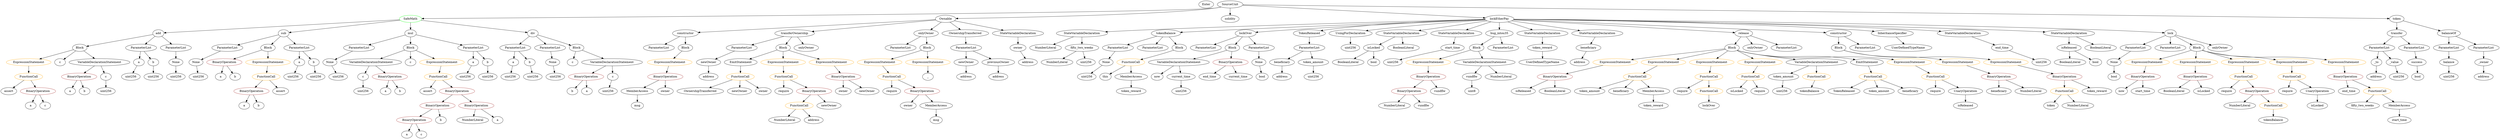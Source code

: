 strict digraph {
	graph [bb="0,0,10378,684"];
	node [label="\N"];
	Enter	[height=0.5,
		pos="5047.1,666",
		width=0.83628];
	Identifier__	[color=black,
		height=0.5,
		label=_,
		pos="3897.1,306",
		width=0.75];
	VariableDeclaration_c	[color=black,
		height=0.5,
		label=c,
		pos="1511.1,306",
		width=0.75];
	ElementaryTypeName_uint256_3	[color=black,
		height=0.5,
		label=uint256,
		pos="1511.1,234",
		width=1.0442];
	VariableDeclaration_c -> ElementaryTypeName_uint256_3	[pos="e,1511.1,252.1 1511.1,287.7 1511.1,280.41 1511.1,271.73 1511.1,263.54"];
	ExpressionStatement_Unnamed_2	[color=orange,
		height=0.5,
		label=ExpressionStatement,
		pos="117.1,378",
		width=2.458];
	FunctionCall_Unnamed_2	[color=orange,
		height=0.5,
		label=FunctionCall,
		pos="117.1,306",
		width=1.6125];
	ExpressionStatement_Unnamed_2 -> FunctionCall_Unnamed_2	[pos="e,117.1,324.1 117.1,359.7 117.1,352.41 117.1,343.73 117.1,335.54"];
	ElementaryTypeName_bool	[color=black,
		height=0.5,
		label=bool,
		pos="10053,306",
		width=0.76697];
	BinaryOperation_Unnamed_19	[color=brown,
		height=0.5,
		label=BinaryOperation,
		pos="9115.1,306",
		width=1.9867];
	BooleanLiteral_Unnamed_4	[color=black,
		height=0.5,
		label=BooleanLiteral,
		pos="9027.1,234",
		width=1.7788];
	BinaryOperation_Unnamed_19 -> BooleanLiteral_Unnamed_4	[pos="e,9047.8,251.47 9094.2,288.41 9083.1,279.52 9069.1,268.41 9056.8,258.63"];
	Identifier_isLocked_1	[color=black,
		height=0.5,
		label=isLocked,
		pos="9154.1,234",
		width=1.2521];
	BinaryOperation_Unnamed_19 -> Identifier_isLocked_1	[pos="e,9144.8,251.62 9124.7,287.7 9129.2,279.78 9134.5,270.23 9139.4,261.44"];
	Parameter_None_3	[color=black,
		height=0.5,
		label=None,
		pos="743.1,378",
		width=0.85014];
	ElementaryTypeName_uint256_13	[color=black,
		height=0.5,
		label=uint256,
		pos="743.1,306",
		width=1.0442];
	Parameter_None_3 -> ElementaryTypeName_uint256_13	[pos="e,743.1,324.1 743.1,359.7 743.1,352.41 743.1,343.73 743.1,335.54"];
	Identifier_isLocked	[color=black,
		height=0.5,
		label=isLocked,
		pos="9629.1,162",
		width=1.2521];
	Identifier_a_7	[color=black,
		height=0.5,
		label=a,
		pos="118.1,162",
		width=0.75];
	ParameterList_Unnamed_19	[color=black,
		height=0.5,
		label=ParameterList,
		pos="4683.1,450",
		width=1.7095];
	Parameter_None_4	[color=black,
		height=0.5,
		label=None,
		pos="4641.1,378",
		width=0.85014];
	ParameterList_Unnamed_19 -> Parameter_None_4	[pos="e,4650.9,395.31 4672.9,432.05 4668.1,423.94 4662.1,414.04 4656.7,405.01"];
	ParameterList_Unnamed_22	[color=black,
		height=0.5,
		label=ParameterList,
		pos="5048.1,450",
		width=1.7095];
	Identifier_assert	[color=black,
		height=0.5,
		label=assert,
		pos="1810.1,234",
		width=0.89172];
	ElementaryTypeName_uint8	[color=black,
		height=0.5,
		label=uint8,
		pos="6126.1,234",
		width=0.7947];
	Parameter_balance	[color=black,
		height=0.5,
		label=balance,
		pos="10175,378",
		width=1.0719];
	ElementaryTypeName_uint256_15	[color=black,
		height=0.5,
		label=uint256,
		pos="10175,306",
		width=1.0442];
	Parameter_balance -> ElementaryTypeName_uint256_15	[pos="e,10175,324.1 10175,359.7 10175,352.41 10175,343.73 10175,335.54"];
	NumberLiteral_Unnamed_6	[color=black,
		height=0.5,
		label=NumberLiteral,
		pos="9304.1,162",
		width=1.765];
	BinaryOperation_Unnamed_23	[color=brown,
		height=0.5,
		label=BinaryOperation,
		pos="5883.1,234",
		width=1.9867];
	NumberLiteral_Unnamed_8	[color=black,
		height=0.5,
		label=NumberLiteral,
		pos="5822.1,162",
		width=1.765];
	BinaryOperation_Unnamed_23 -> NumberLiteral_Unnamed_8	[pos="e,5836.7,179.79 5868.3,216.05 5861.1,207.71 5852.2,197.49 5844.1,188.25"];
	Identifier_vundflw_1	[color=black,
		height=0.5,
		label=vundflw,
		pos="5944.1,162",
		width=1.1274];
	BinaryOperation_Unnamed_23 -> Identifier_vundflw_1	[pos="e,5929.9,179.31 5897.9,216.05 5905.2,207.59 5914.3,197.19 5922.5,187.84"];
	FunctionDefinition_constructor	[color=black,
		height=0.5,
		label=constructor,
		pos="2960.1,522",
		width=1.4877];
	ParameterList_Unnamed_13	[color=black,
		height=0.5,
		label=ParameterList,
		pos="2848.1,450",
		width=1.7095];
	FunctionDefinition_constructor -> ParameterList_Unnamed_13	[pos="e,2873.4,466.81 2935.5,505.64 2920.1,496.02 2900,483.47 2883,472.82"];
	Block_Unnamed_4	[color=black,
		height=0.5,
		label=Block,
		pos="2960.1,450",
		width=0.90558];
	FunctionDefinition_constructor -> Block_Unnamed_4	[pos="e,2960.1,468.1 2960.1,503.7 2960.1,496.41 2960.1,487.73 2960.1,479.54"];
	ExpressionStatement_Unnamed_19	[color=orange,
		height=0.5,
		label=ExpressionStatement,
		pos="6751.1,378",
		width=2.458];
	BinaryOperation_Unnamed_21	[color=brown,
		height=0.5,
		label=BinaryOperation,
		pos="6411.1,306",
		width=1.9867];
	ExpressionStatement_Unnamed_19 -> BinaryOperation_Unnamed_21	[pos="e,6465.3,318.16 6690.7,364.57 6630.5,352.18 6538.4,333.21 6476.5,320.47"];
	Parameter_a_1	[color=black,
		height=0.5,
		label=a,
		pos="2177.1,378",
		width=0.75];
	ElementaryTypeName_uint256_4	[color=black,
		height=0.5,
		label=uint256,
		pos="2171.1,306",
		width=1.0442];
	Parameter_a_1 -> ElementaryTypeName_uint256_4	[pos="e,2172.6,324.1 2175.6,359.7 2175,352.41 2174.3,343.73 2173.5,335.54"];
	Identifier_require_2	[color=black,
		height=0.5,
		label=require,
		pos="9505.1,234",
		width=1.0026];
	Parameter_a_2	[color=black,
		height=0.5,
		label=a,
		pos="1260.1,378",
		width=0.75];
	ElementaryTypeName_uint256_8	[color=black,
		height=0.5,
		label=uint256,
		pos="1240.1,306",
		width=1.0442];
	Parameter_a_2 -> ElementaryTypeName_uint256_8	[pos="e,1245,324.28 1255.3,360.05 1253.1,352.6 1250.6,343.64 1248.2,335.22"];
	ElementaryTypeName_bool_3	[color=black,
		height=0.5,
		label=bool,
		pos="8782.1,306",
		width=0.76697];
	StateVariableDeclaration_Unnamed_7	[color=black,
		height=0.5,
		label=StateVariableDeclaration,
		pos="4531.1,522",
		width=2.8184];
	NumberLiteral_Unnamed_3	[color=black,
		height=0.5,
		label=NumberLiteral,
		pos="4377.1,450",
		width=1.765];
	StateVariableDeclaration_Unnamed_7 -> NumberLiteral_Unnamed_3	[pos="e,4409.7,465.83 4495.4,504.76 4473,494.57 4443.9,481.37 4420.2,470.59"];
	VariableDeclaration_fifty_two_weeks	[color=black,
		height=0.5,
		label=fifty_two_weeks,
		pos="4531.1,450",
		width=2.0145];
	StateVariableDeclaration_Unnamed_7 -> VariableDeclaration_fifty_two_weeks	[pos="e,4531.1,468.1 4531.1,503.7 4531.1,496.41 4531.1,487.73 4531.1,479.54"];
	ParameterList_Unnamed_5	[color=black,
		height=0.5,
		label=ParameterList,
		pos="953.1,450",
		width=1.7095];
	Parameter_None_2	[color=black,
		height=0.5,
		label=None,
		pos="829.1,378",
		width=0.85014];
	ParameterList_Unnamed_5 -> Parameter_None_2	[pos="e,850.78,391.24 925.58,433.46 906.38,422.63 880.71,408.14 860.68,396.83"];
	ElementaryTypeName_uint256_18	[color=black,
		height=0.5,
		label=uint256,
		pos="5844.1,378",
		width=1.0442];
	Parameter_b_2	[color=black,
		height=0.5,
		label=b,
		pos="1332.1,378",
		width=0.75];
	ElementaryTypeName_uint256_9	[color=black,
		height=0.5,
		label=uint256,
		pos="1333.1,306",
		width=1.0442];
	Parameter_b_2 -> ElementaryTypeName_uint256_9	[pos="e,1332.9,324.1 1332.3,359.7 1332.5,352.41 1332.6,343.73 1332.7,335.54"];
	VariableDeclaration_vundflw	[color=black,
		height=0.5,
		label=vundflw,
		pos="6126.1,306",
		width=1.1274];
	VariableDeclaration_vundflw -> ElementaryTypeName_uint8	[pos="e,6126.1,252.1 6126.1,287.7 6126.1,280.41 6126.1,271.73 6126.1,263.54"];
	FunctionCall_Unnamed_10	[color=orange,
		height=0.5,
		label=FunctionCall,
		pos="9310.1,306",
		width=1.6125];
	Identifier_require_3	[color=black,
		height=0.5,
		label=require,
		pos="9253.1,234",
		width=1.0026];
	FunctionCall_Unnamed_10 -> Identifier_require_3	[pos="e,9266,250.83 9296.3,288.05 9289.4,279.56 9280.9,269.11 9273.2,259.73"];
	BinaryOperation_Unnamed_16	[color=brown,
		height=0.5,
		label=BinaryOperation,
		pos="9379.1,234",
		width=1.9867];
	FunctionCall_Unnamed_10 -> BinaryOperation_Unnamed_16	[pos="e,9362.4,251.96 9326.5,288.41 9334.8,279.91 9345.2,269.37 9354.5,259.91"];
	ParameterList_Unnamed_21	[color=black,
		height=0.5,
		label=ParameterList,
		pos="8863.1,450",
		width=1.7095];
	Parameter_None_5	[color=black,
		height=0.5,
		label=None,
		pos="8782.1,378",
		width=0.85014];
	ParameterList_Unnamed_21 -> Parameter_None_5	[pos="e,8798.7,393.34 8843.9,432.41 8832.9,422.94 8819.1,410.95 8807.3,400.74"];
	Identifier_TokenReleased	[color=black,
		height=0.5,
		label=TokenReleased,
		pos="7637.1,234",
		width=1.8897];
	VariableDeclaration_isReleased	[color=black,
		height=0.5,
		label=isReleased,
		pos="8587.1,450",
		width=1.3907];
	BooleanLiteral_Unnamed_2	[color=black,
		height=0.5,
		label=BooleanLiteral,
		pos="8588.1,378",
		width=1.7788];
	VariableDeclaration_isReleased -> BooleanLiteral_Unnamed_2	[pos="e,8587.9,396.1 8587.3,431.7 8587.5,424.41 8587.6,415.73 8587.7,407.54"];
	ElementaryTypeName_bool_2	[color=black,
		height=0.5,
		label=bool,
		pos="8698.1,378",
		width=0.76697];
	VariableDeclaration_isReleased -> ElementaryTypeName_bool_2	[pos="e,8678.9,391.14 8611.2,433.81 8628.2,423.07 8651.1,408.62 8669.2,397.26"];
	Identifier_token_amount_1	[color=black,
		height=0.5,
		label=token_amount,
		pos="7787.1,234",
		width=1.765];
	Identifier_owner_3	[color=black,
		height=0.5,
		label=owner,
		pos="3567.1,234",
		width=0.93331];
	UserDefinedTypeName_Unnamed	[color=black,
		height=0.5,
		label=UserDefinedTypeName,
		pos="7946.1,450",
		width=2.7214];
	FunctionCall_Unnamed_8	[color=orange,
		height=0.5,
		label=FunctionCall,
		pos="4748.1,378",
		width=1.6125];
	Identifier_this	[color=black,
		height=0.5,
		label=this,
		pos="4634.1,306",
		width=0.75];
	FunctionCall_Unnamed_8 -> Identifier_this	[pos="e,4653.3,318.8 4722.8,361.46 4705.1,350.59 4681.4,336.04 4662.9,324.71"];
	MemberAccess_Unnamed_2	[color=black,
		height=0.5,
		label=MemberAccess,
		pos="4748.1,306",
		width=1.9174];
	FunctionCall_Unnamed_8 -> MemberAccess_Unnamed_2	[pos="e,4748.1,324.1 4748.1,359.7 4748.1,352.41 4748.1,343.73 4748.1,335.54"];
	FunctionDefinition_tokenBalance	[color=black,
		height=0.5,
		label=tokenBalance,
		pos="4880.1,522",
		width=1.6679];
	FunctionDefinition_tokenBalance -> ParameterList_Unnamed_19	[pos="e,4721.2,464.52 4842.6,507.67 4811.2,496.5 4766.1,480.48 4731.8,468.32"];
	ParameterList_Unnamed_18	[color=black,
		height=0.5,
		label=ParameterList,
		pos="4824.1,450",
		width=1.7095];
	FunctionDefinition_tokenBalance -> ParameterList_Unnamed_18	[pos="e,4837.5,467.79 4866.5,504.05 4859.9,495.8 4851.9,485.7 4844.5,476.54"];
	Block_Unnamed_8	[color=black,
		height=0.5,
		label=Block,
		pos="4936.1,450",
		width=0.90558];
	FunctionDefinition_tokenBalance -> Block_Unnamed_8	[pos="e,4923.4,466.83 4893.7,504.05 4900.5,495.56 4908.8,485.11 4916.3,475.73"];
	Identifier_require_1	[color=black,
		height=0.5,
		label=require,
		pos="3318.1,234",
		width=1.0026];
	Identifier_isLocked_2	[color=black,
		height=0.5,
		label=isLocked,
		pos="7184.1,234",
		width=1.2521];
	Identifier_OwnershipTransferred	[color=black,
		height=0.5,
		label=OwnershipTransferred,
		pos="2965.1,234",
		width=2.6243];
	Identifier_token_amount	[color=black,
		height=0.5,
		label=token_amount,
		pos="6557.1,234",
		width=1.765];
	Identifier_fifty_two_weeks	[color=black,
		height=0.5,
		label=fifty_two_weeks,
		pos="9824.1,162",
		width=2.0145];
	Identifier_require_6	[color=black,
		height=0.5,
		label=require,
		pos="6951.1,234",
		width=1.0026];
	Identifier_require_5	[color=black,
		height=0.5,
		label=require,
		pos="8025.1,234",
		width=1.0026];
	Identifier_now	[color=black,
		height=0.5,
		label=now,
		pos="8806.1,234",
		width=0.75];
	FunctionCall_Unnamed	[color=orange,
		height=0.5,
		label=FunctionCall,
		pos="1871.1,306",
		width=1.6125];
	FunctionCall_Unnamed -> Identifier_assert	[pos="e,1823.6,250.51 1856.6,288.41 1849,279.62 1839.4,268.66 1831,258.96"];
	BinaryOperation_Unnamed_1	[color=brown,
		height=0.5,
		label=BinaryOperation,
		pos="1932.1,234",
		width=1.9867];
	FunctionCall_Unnamed -> BinaryOperation_Unnamed_1	[pos="e,1917.3,251.96 1885.6,288.41 1892.8,280.08 1901.8,269.8 1909.9,260.49"];
	ElementaryTypeName_address_2	[color=black,
		height=0.5,
		label=address,
		pos="4315.1,378",
		width=1.0996];
	FunctionCall_Unnamed_18	[color=orange,
		height=0.5,
		label=FunctionCall,
		pos="6759.1,306",
		width=1.6125];
	FunctionCall_Unnamed_18 -> Identifier_token_amount	[pos="e,6596.1,248.53 6721.6,292 6689.2,280.78 6642.2,264.5 6606.8,252.21"];
	Identifier_beneficiary_1	[color=black,
		height=0.5,
		label=beneficiary,
		pos="6690.1,234",
		width=1.4184];
	FunctionCall_Unnamed_18 -> Identifier_beneficiary_1	[pos="e,6706.3,251.47 6742.8,288.41 6734.2,279.78 6723.7,269.06 6714.2,259.5"];
	MemberAccess_Unnamed_4	[color=black,
		height=0.5,
		label=MemberAccess,
		pos="6828.1,234",
		width=1.9174];
	FunctionCall_Unnamed_18 -> MemberAccess_Unnamed_4	[pos="e,6811.4,251.96 6775.5,288.41 6783.8,279.91 6794.2,269.37 6803.5,259.91"];
	NumberLiteral_Unnamed_1	[color=black,
		height=0.5,
		label=NumberLiteral,
		pos="3321.1,90",
		width=1.765];
	ElementaryTypeName_address_4	[color=black,
		height=0.5,
		label=address,
		pos="4054.1,306",
		width=1.0996];
	BinaryOperation_Unnamed_14	[color=brown,
		height=0.5,
		label=BinaryOperation,
		pos="8561.1,306",
		width=1.9867];
	FunctionCall_Unnamed_7	[color=orange,
		height=0.5,
		label=FunctionCall,
		pos="8561.1,234",
		width=1.6125];
	BinaryOperation_Unnamed_14 -> FunctionCall_Unnamed_7	[pos="e,8561.1,252.1 8561.1,287.7 8561.1,280.41 8561.1,271.73 8561.1,263.54"];
	Identifier_token_reward	[color=black,
		height=0.5,
		label=token_reward,
		pos="8699.1,234",
		width=1.7095];
	BinaryOperation_Unnamed_14 -> Identifier_token_reward	[pos="e,8669.5,250.01 8591.7,289.46 8611.7,279.36 8637.8,266.07 8659.4,255.16"];
	ElementaryTypeName_uint256_7	[color=black,
		height=0.5,
		label=uint256,
		pos="2573.1,234",
		width=1.0442];
	ContractDefinition_SafeMath	[color=green,
		height=0.5,
		label=SafeMath,
		pos="1740.1,594",
		width=1.2798];
	FunctionDefinition_add	[color=black,
		height=0.5,
		label=add,
		pos="672.1,522",
		width=0.75];
	ContractDefinition_SafeMath -> FunctionDefinition_add	[pos="e,699.16,524.77 1694.9,590.04 1518.1,578.45 875.01,536.3 710.59,525.52"];
	FunctionDefinition_sub	[color=black,
		height=0.5,
		label=sub,
		pos="1193.1,522",
		width=0.75];
	ContractDefinition_SafeMath -> FunctionDefinition_sub	[pos="e,1219.7,526.4 1696.7,587.45 1592.4,574.1 1329,540.39 1230.8,527.82"];
	FunctionDefinition_mul	[color=black,
		height=0.5,
		label=mul,
		pos="1740.1,522",
		width=0.75];
	ContractDefinition_SafeMath -> FunctionDefinition_mul	[pos="e,1740.1,540.1 1740.1,575.7 1740.1,568.41 1740.1,559.73 1740.1,551.54"];
	FunctionDefinition_div	[color=black,
		height=0.5,
		label=div,
		pos="2258.1,522",
		width=0.75];
	ContractDefinition_SafeMath -> FunctionDefinition_div	[pos="e,2231.7,526.57 1782.9,587.21 1882.2,573.8 2126.6,540.77 2220.5,528.08"];
	ParameterList_Unnamed_20	[color=black,
		height=0.5,
		label=ParameterList,
		pos="9004.1,450",
		width=1.7095];
	Identifier_a	[color=black,
		height=0.5,
		label=a,
		pos="1598.1,234",
		width=0.75];
	ExpressionStatement_Unnamed_18	[color=orange,
		height=0.5,
		label=ExpressionStatement,
		pos="6946.1,378",
		width=2.458];
	ExpressionStatement_Unnamed_18 -> FunctionCall_Unnamed_18	[pos="e,6795,320.44 6905.1,361.64 6875.6,350.62 6836,335.77 6805.4,324.33"];
	NumberLiteral_Unnamed_2	[color=black,
		height=0.5,
		label=NumberLiteral,
		pos="4436.1,378",
		width=1.765];
	ExpressionStatement_Unnamed_12	[color=orange,
		height=0.5,
		label=ExpressionStatement,
		pos="8919.1,378",
		width=2.458];
	BinaryOperation_Unnamed_17	[color=brown,
		height=0.5,
		label=BinaryOperation,
		pos="8899.1,306",
		width=1.9867];
	ExpressionStatement_Unnamed_12 -> BinaryOperation_Unnamed_17	[pos="e,8904,324.1 8914.2,359.7 8912,352.24 8909.5,343.32 8907.1,334.97"];
	ContractDefinition_Ownable	[color=black,
		height=0.5,
		label=Ownable,
		pos="3966.1,594",
		width=1.2105];
	ContractDefinition_Ownable -> FunctionDefinition_constructor	[pos="e,3012.3,526.64 3923.2,590.01 3764.8,578.99 3212.2,540.54 3023.7,527.43"];
	FunctionDefinition_transferOwnership	[color=black,
		height=0.5,
		label=transferOwnership,
		pos="3363.1,522",
		width=2.1947];
	ContractDefinition_Ownable -> FunctionDefinition_transferOwnership	[pos="e,3432.2,531.02 3924.7,588.19 3825.5,576.68 3573.2,547.39 3443.2,532.3"];
	ModifierDefinition_onlyOwner	[color=black,
		height=0.5,
		label=onlyOwner,
		pos="3884.1,522",
		width=1.4323];
	ContractDefinition_Ownable -> ModifierDefinition_onlyOwner	[pos="e,3903.1,539.22 3947.9,577.46 3937.3,568.41 3923.7,556.82 3911.8,546.65"];
	EventDefinition_OwnershipTransferred	[color=black,
		height=0.5,
		label=OwnershipTransferred,
		pos="4048.1,522",
		width=2.6243];
	ContractDefinition_Ownable -> EventDefinition_OwnershipTransferred	[pos="e,4028.2,539.96 3984.3,577.46 3994.7,568.61 4007.9,557.31 4019.6,547.3"];
	StateVariableDeclaration_Unnamed	[color=black,
		height=0.5,
		label=StateVariableDeclaration,
		pos="4262.1,522",
		width=2.8184];
	ContractDefinition_Ownable -> StateVariableDeclaration_Unnamed	[pos="e,4202.8,537.01 4003.3,584.21 4050.4,573.06 4132.6,553.63 4191.7,539.65"];
	Block_Unnamed_3	[color=black,
		height=0.5,
		label=Block,
		pos="332.1,450",
		width=0.90558];
	FunctionDefinition_add -> Block_Unnamed_3	[pos="e,362.22,457.2 646.27,515.68 587.7,503.62 444.4,474.12 373.38,459.5"];
	ParameterList_Unnamed_6	[color=black,
		height=0.5,
		label=ParameterList,
		pos="602.1,450",
		width=1.7095];
	FunctionDefinition_add -> ParameterList_Unnamed_6	[pos="e,618.8,467.7 657.6,506.5 648.69,497.59 637.04,485.94 626.72,475.62"];
	ParameterList_Unnamed_7	[color=black,
		height=0.5,
		label=ParameterList,
		pos="743.1,450",
		width=1.7095];
	FunctionDefinition_add -> ParameterList_Unnamed_7	[pos="e,726.16,467.7 686.81,506.5 695.85,497.59 707.67,485.94 718.14,475.62"];
	ExpressionStatement_Unnamed_4	[color=orange,
		height=0.5,
		label=ExpressionStatement,
		pos="3702.1,378",
		width=2.458];
	FunctionCall_Unnamed_3	[color=orange,
		height=0.5,
		label=FunctionCall,
		pos="3774.1,306",
		width=1.6125];
	ExpressionStatement_Unnamed_4 -> FunctionCall_Unnamed_3	[pos="e,3757.3,323.31 3719.5,360.05 3728.4,351.42 3739.4,340.76 3749.1,331.27"];
	ElementaryTypeName_uint256_21	[color=black,
		height=0.5,
		label=uint256,
		pos="5505.1,306",
		width=1.0442];
	ElementaryTypeName_uint256_17	[color=black,
		height=0.5,
		label=uint256,
		pos="5660.1,450",
		width=1.0442];
	EmitStatement_Unnamed	[color=black,
		height=0.5,
		label=EmitStatement,
		pos="3141.1,378",
		width=1.7788];
	FunctionCall_Unnamed_6	[color=orange,
		height=0.5,
		label=FunctionCall,
		pos="3133.1,306",
		width=1.6125];
	EmitStatement_Unnamed -> FunctionCall_Unnamed_6	[pos="e,3135.1,324.1 3139.1,359.7 3138.3,352.41 3137.3,343.73 3136.4,335.54"];
	FunctionDefinition_lockOver	[color=black,
		height=0.5,
		label=lockOver,
		pos="5216.1,522",
		width=1.2521];
	FunctionDefinition_lockOver -> ParameterList_Unnamed_22	[pos="e,5082.3,465.27 5185.7,508.32 5159.7,497.52 5122.1,481.83 5092.8,469.6"];
	Block_Unnamed_10	[color=black,
		height=0.5,
		label=Block,
		pos="5160.1,450",
		width=0.90558];
	FunctionDefinition_lockOver -> Block_Unnamed_10	[pos="e,5172.9,466.99 5202.8,504.41 5196,495.92 5187.6,485.41 5180.1,475.96"];
	ParameterList_Unnamed_23	[color=black,
		height=0.5,
		label=ParameterList,
		pos="5272.1,450",
		width=1.7095];
	FunctionDefinition_lockOver -> ParameterList_Unnamed_23	[pos="e,5258.5,467.96 5229.4,504.41 5236,496.16 5244.1,486.01 5251.5,476.78"];
	BinaryOperation_Unnamed_3	[color=brown,
		height=0.5,
		label=BinaryOperation,
		pos="1851.1,162",
		width=1.9867];
	BinaryOperation_Unnamed_4	[color=brown,
		height=0.5,
		label=BinaryOperation,
		pos="1747.1,90",
		width=1.9867];
	BinaryOperation_Unnamed_3 -> BinaryOperation_Unnamed_4	[pos="e,1771.5,107.39 1827,144.76 1813.3,135.55 1796,123.88 1780.9,113.77"];
	Identifier_b_1	[color=black,
		height=0.5,
		label=b,
		pos="1864.1,90",
		width=0.75];
	BinaryOperation_Unnamed_3 -> Identifier_b_1	[pos="e,1860.9,108.1 1854.3,143.7 1855.7,136.32 1857.3,127.52 1858.9,119.25"];
	Identifier_assert_2	[color=black,
		height=0.5,
		label=assert,
		pos="32.102,234",
		width=0.89172];
	ElementaryTypeName_address_7	[color=black,
		height=0.5,
		label=address,
		pos="6605.1,378",
		width=1.0996];
	Identifier_beneficiary	[color=black,
		height=0.5,
		label=beneficiary,
		pos="8288.1,234",
		width=1.4184];
	Identifier_end_time	[color=black,
		height=0.5,
		label=end_time,
		pos="9762.1,234",
		width=1.2382];
	Block_Unnamed_2	[color=black,
		height=0.5,
		label=Block,
		pos="1127.1,450",
		width=0.90558];
	BinaryOperation_Unnamed_7	[color=brown,
		height=0.5,
		label=BinaryOperation,
		pos="949.1,378",
		width=1.9867];
	Block_Unnamed_2 -> BinaryOperation_Unnamed_7	[pos="e,986.5,393.71 1101.2,438.82 1074,428.11 1030.5,411.01 997,397.84"];
	ExpressionStatement_Unnamed_1	[color=orange,
		height=0.5,
		label=ExpressionStatement,
		pos="1127.1,378",
		width=2.458];
	Block_Unnamed_2 -> ExpressionStatement_Unnamed_1	[pos="e,1127.1,396.1 1127.1,431.7 1127.1,424.41 1127.1,415.73 1127.1,407.54"];
	ParameterList_Unnamed_1	[color=black,
		height=0.5,
		label=ParameterList,
		pos="1518.1,450",
		width=1.7095];
	Parameter_None	[color=black,
		height=0.5,
		label=None,
		pos="1408.1,378",
		width=0.85014];
	ParameterList_Unnamed_1 -> Parameter_None	[pos="e,1428.2,391.78 1493.1,433.12 1476.7,422.66 1455.1,408.93 1437.8,397.91"];
	ExpressionStatement_Unnamed_17	[color=orange,
		height=0.5,
		label=ExpressionStatement,
		pos="7141.1,378",
		width=2.458];
	FunctionCall_Unnamed_15	[color=orange,
		height=0.5,
		label=FunctionCall,
		pos="7063.1,306",
		width=1.6125];
	ExpressionStatement_Unnamed_17 -> FunctionCall_Unnamed_15	[pos="e,7081.5,323.55 7122.2,360.05 7112.6,351.39 7100.7,340.7 7090.1,331.19"];
	Parameter_newOwner	[color=black,
		height=0.5,
		label=newOwner,
		pos="3008.1,378",
		width=1.4046];
	ElementaryTypeName_address_5	[color=black,
		height=0.5,
		label=address,
		pos="3008.1,306",
		width=1.0996];
	Parameter_newOwner -> ElementaryTypeName_address_5	[pos="e,3008.1,324.1 3008.1,359.7 3008.1,352.41 3008.1,343.73 3008.1,335.54"];
	ElementaryTypeName_uint256_12	[color=black,
		height=0.5,
		label=uint256,
		pos="650.1,306",
		width=1.0442];
	Parameter_a	[color=black,
		height=0.5,
		label=a,
		pos="2006.1,378",
		width=0.75];
	ElementaryTypeName_uint256	[color=black,
		height=0.5,
		label=uint256,
		pos="1985.1,306",
		width=1.0442];
	Parameter_a -> ElementaryTypeName_uint256	[pos="e,1990.3,324.28 2001,360.05 1998.8,352.6 1996.1,343.64 1993.6,335.22"];
	Identifier_msg_1	[color=black,
		height=0.5,
		label=msg,
		pos="3961.1,90",
		width=0.75];
	Identifier_token	[color=black,
		height=0.5,
		label=token,
		pos="8504.1,162",
		width=0.864];
	FunctionCall_Unnamed_7 -> Identifier_token	[pos="e,8517,178.83 8547.3,216.05 8540.4,207.56 8531.9,197.11 8524.2,187.73"];
	NumberLiteral_Unnamed_4	[color=black,
		height=0.5,
		label=NumberLiteral,
		pos="8617.1,162",
		width=1.765];
	FunctionCall_Unnamed_7 -> NumberLiteral_Unnamed_4	[pos="e,8603.7,179.79 8574.7,216.05 8581.3,207.8 8589.3,197.7 8596.7,188.54"];
	ExpressionStatement_Unnamed_9	[color=orange,
		height=0.5,
		label=ExpressionStatement,
		pos="8129.1,378",
		width=2.458];
	BinaryOperation_Unnamed_15	[color=brown,
		height=0.5,
		label=BinaryOperation,
		pos="8288.1,306",
		width=1.9867];
	ExpressionStatement_Unnamed_9 -> BinaryOperation_Unnamed_15	[pos="e,8253.5,322.22 8165.2,361.12 8188.4,350.92 8218.6,337.59 8243.3,326.72"];
	BinaryOperation_Unnamed_22	[color=brown,
		height=0.5,
		label=BinaryOperation,
		pos="5988.1,306",
		width=1.9867];
	BinaryOperation_Unnamed_22 -> BinaryOperation_Unnamed_23	[pos="e,5907.3,251.15 5963.7,288.76 5949.7,279.4 5931.8,267.49 5916.5,257.26"];
	Identifier_vundflw	[color=black,
		height=0.5,
		label=vundflw,
		pos="6013.1,234",
		width=1.1274];
	BinaryOperation_Unnamed_22 -> Identifier_vundflw	[pos="e,6007,252.1 5994.3,287.7 5997,280.15 6000.2,271.12 6003.2,262.68"];
	NumberLiteral_Unnamed_5	[color=black,
		height=0.5,
		label=NumberLiteral,
		pos="8421.1,234",
		width=1.765];
	Identifier_owner_1	[color=black,
		height=0.5,
		label=owner,
		pos="3840.1,162",
		width=0.93331];
	BinaryOperation_Unnamed_13	[color=brown,
		height=0.5,
		label=BinaryOperation,
		pos="3567.1,306",
		width=1.9867];
	BinaryOperation_Unnamed_13 -> Identifier_owner_3	[pos="e,3567.1,252.1 3567.1,287.7 3567.1,280.41 3567.1,271.73 3567.1,263.54"];
	Identifier_newOwner_2	[color=black,
		height=0.5,
		label=newOwner,
		pos="3669.1,234",
		width=1.4046];
	BinaryOperation_Unnamed_13 -> Identifier_newOwner_2	[pos="e,3646.7,250.35 3591,288.59 3604.8,279.11 3622.4,267.06 3637.3,256.8"];
	EventDefinition_TokenReleased	[color=black,
		height=0.5,
		label=TokenReleased,
		pos="5488.1,522",
		width=1.8897];
	ParameterList_Unnamed_16	[color=black,
		height=0.5,
		label=ParameterList,
		pos="5488.1,450",
		width=1.7095];
	EventDefinition_TokenReleased -> ParameterList_Unnamed_16	[pos="e,5488.1,468.1 5488.1,503.7 5488.1,496.41 5488.1,487.73 5488.1,479.54"];
	ParameterList_Unnamed_10	[color=black,
		height=0.5,
		label=ParameterList,
		pos="9893.1,450",
		width=1.7095];
	Parameter__to	[color=black,
		height=0.5,
		label=_to,
		pos="9876.1,378",
		width=0.75];
	ParameterList_Unnamed_10 -> Parameter__to	[pos="e,9880.3,396.1 9888.9,431.7 9887.1,424.32 9885,415.52 9883,407.25"];
	Parameter__value	[color=black,
		height=0.5,
		label=_value,
		pos="9957.1,378",
		width=0.96103];
	ParameterList_Unnamed_10 -> Parameter__value	[pos="e,9942.9,394.51 9908.3,432.41 9916.3,423.62 9926.3,412.66 9935.2,402.96"];
	ElementaryTypeName_uint256_20	[color=black,
		height=0.5,
		label=uint256,
		pos="4555.1,378",
		width=1.0442];
	Identifier_newOwner_1	[color=black,
		height=0.5,
		label=newOwner,
		pos="3128.1,234",
		width=1.4046];
	BooleanLiteral_Unnamed	[color=black,
		height=0.5,
		label=BooleanLiteral,
		pos="5651.1,378",
		width=1.7788];
	Identifier_b_2	[color=black,
		height=0.5,
		label=b,
		pos="2414.1,234",
		width=0.75];
	Identifier_require	[color=black,
		height=0.5,
		label=require,
		pos="3774.1,234",
		width=1.0026];
	ParameterList_Unnamed_15	[color=black,
		height=0.5,
		label=ParameterList,
		pos="3104.1,450",
		width=1.7095];
	FunctionDefinition_transferOwnership -> ParameterList_Unnamed_15	[pos="e,3148,462.85 3313.5,507.59 3269.2,495.63 3204.6,478.16 3158.9,465.8"];
	Block_Unnamed_6	[color=black,
		height=0.5,
		label=Block,
		pos="3312.1,450",
		width=0.90558];
	FunctionDefinition_transferOwnership -> Block_Unnamed_6	[pos="e,3323.6,466.83 3350.8,504.05 3344.6,495.65 3337.1,485.32 3330.3,476.02"];
	ModifierInvocation_onlyOwner	[color=black,
		height=0.5,
		label=onlyOwner,
		pos="3414.1,450",
		width=1.4323];
	FunctionDefinition_transferOwnership -> ModifierInvocation_onlyOwner	[pos="e,3401.9,467.79 3375.4,504.05 3381.4,495.89 3388.7,485.91 3395.3,476.82"];
	VariableDeclaration_token_reward	[color=black,
		height=0.5,
		label=token_reward,
		pos="6446.1,450",
		width=1.7095];
	UserDefinedTypeName_Unnamed_1	[color=black,
		height=0.5,
		label=UserDefinedTypeName,
		pos="6449.1,378",
		width=2.7214];
	VariableDeclaration_token_reward -> UserDefinedTypeName_Unnamed_1	[pos="e,6448.4,396.1 6446.8,431.7 6447.2,424.41 6447.5,415.73 6447.9,407.54"];
	VariableDeclaration_beneficiary_1	[color=black,
		height=0.5,
		label=beneficiary,
		pos="5372.1,378",
		width=1.4184];
	ParameterList_Unnamed_16 -> VariableDeclaration_beneficiary_1	[pos="e,5396.9,393.94 5462.1,433.29 5445.6,423.36 5424.2,410.41 5406.3,399.66"];
	VariableDeclaration_token_amount	[color=black,
		height=0.5,
		label=token_amount,
		pos="5505.1,378",
		width=1.765];
	ParameterList_Unnamed_16 -> VariableDeclaration_token_amount	[pos="e,5500.9,396.1 5492.3,431.7 5494.1,424.32 5496.2,415.52 5498.2,407.25"];
	Block_Unnamed_3 -> ExpressionStatement_Unnamed_2	[pos="e,162.69,393.84 304.43,439.99 271.54,429.28 215.78,411.13 173.63,397.41"];
	Identifier_c_4	[color=black,
		height=0.5,
		label=c,
		pos="250.1,378",
		width=0.75];
	Block_Unnamed_3 -> Identifier_c_4	[pos="e,266.23,392.77 315.11,434.5 303.45,424.54 287.78,411.17 274.75,400.04"];
	VariableDeclarationStatement_Unnamed_2	[color=black,
		height=0.5,
		label=VariableDeclarationStatement,
		pos="414.1,378",
		width=3.3174];
	Block_Unnamed_3 -> VariableDeclarationStatement_Unnamed_2	[pos="e,393.95,396.2 349.09,434.5 359.59,425.54 373.32,413.81 385.46,403.45"];
	VariableDeclarationStatement_Unnamed_3	[color=black,
		height=0.5,
		label=VariableDeclarationStatement,
		pos="4943.1,378",
		width=3.3174];
	Block_Unnamed_10 -> VariableDeclarationStatement_Unnamed_3	[pos="e,4999.1,394.29 5135.1,438.17 5129.9,436.03 5124.3,433.86 5119.1,432 5083.5,419.28 5043.1,406.97 5010,397.42"];
	BinaryOperation_Unnamed_20	[color=brown,
		height=0.5,
		label=BinaryOperation,
		pos="5152.1,378",
		width=1.9867];
	Block_Unnamed_10 -> BinaryOperation_Unnamed_20	[pos="e,5154.1,396.1 5158.1,431.7 5157.3,424.41 5156.3,415.73 5155.4,407.54"];
	MemberAccess_Unnamed_1	[color=black,
		height=0.5,
		label=MemberAccess,
		pos="3961.1,162",
		width=1.9174];
	MemberAccess_Unnamed_1 -> Identifier_msg_1	[pos="e,3961.1,108.1 3961.1,143.7 3961.1,136.41 3961.1,127.73 3961.1,119.54"];
	VariableDeclaration_isLocked	[color=black,
		height=0.5,
		label=isLocked,
		pos="5761.1,450",
		width=1.2521];
	VariableDeclaration_isLocked -> BooleanLiteral_Unnamed	[pos="e,5675.9,394.8 5737.8,434.15 5722.6,424.49 5702.5,411.72 5685.5,400.9"];
	ElementaryTypeName_bool_1	[color=black,
		height=0.5,
		label=bool,
		pos="5761.1,378",
		width=0.76697];
	VariableDeclaration_isLocked -> ElementaryTypeName_bool_1	[pos="e,5761.1,396.1 5761.1,431.7 5761.1,424.41 5761.1,415.73 5761.1,407.54"];
	ElementaryTypeName_bool_4	[color=black,
		height=0.5,
		label=bool,
		pos="5307.1,306",
		width=0.76697];
	Identifier_a_2	[color=black,
		height=0.5,
		label=a,
		pos="1711.1,18",
		width=0.75];
	Identifier_a_3	[color=black,
		height=0.5,
		label=a,
		pos="2486.1,234",
		width=0.75];
	Block_Unnamed_11	[color=black,
		height=0.5,
		label=Block,
		pos="7197.1,450",
		width=0.90558];
	Block_Unnamed_11 -> ExpressionStatement_Unnamed_19	[pos="e,6816.4,390.53 7165.9,444.46 7104.9,435.56 6965.8,415.01 6849.1,396 6842.2,394.87 6835,393.67 6827.7,392.45"];
	Block_Unnamed_11 -> ExpressionStatement_Unnamed_18	[pos="e,6996.6,393.09 7168.3,440.97 7129.3,430.1 7058.7,410.41 7007.6,396.14"];
	Block_Unnamed_11 -> ExpressionStatement_Unnamed_17	[pos="e,7154.5,395.8 7184.4,433.12 7177.6,424.68 7169.2,414.1 7161.5,404.55"];
	ExpressionStatement_Unnamed_15	[color=orange,
		height=0.5,
		label=ExpressionStatement,
		pos="7336.1,378",
		width=2.458];
	Block_Unnamed_11 -> ExpressionStatement_Unnamed_15	[pos="e,7304,395.14 7220.7,437.13 7240.7,427.07 7269.8,412.4 7293.8,400.31"];
	VariableDeclarationStatement_Unnamed_4	[color=black,
		height=0.5,
		label=VariableDeclarationStatement,
		pos="7562.1,378",
		width=3.3174];
	Block_Unnamed_11 -> VariableDeclarationStatement_Unnamed_4	[pos="e,7475.8,390.82 7221.5,437.81 7226.9,435.64 7232.6,433.56 7238.1,432 7279.6,420.18 7385.3,403.8 7464.8,392.4"];
	EmitStatement_Unnamed_1	[color=black,
		height=0.5,
		label=EmitStatement,
		pos="7763.1,378",
		width=1.7788];
	Block_Unnamed_11 -> EmitStatement_Unnamed_1	[pos="e,7717,390.84 7221.4,437.46 7226.8,435.32 7232.6,433.33 7238.1,432 7434,384.83 7491,426.94 7690.1,396 7695.3,395.19 7700.7,394.22 \
7706,393.15"];
	ExpressionStatement_Unnamed_16	[color=orange,
		height=0.5,
		label=ExpressionStatement,
		pos="7934.1,378",
		width=2.458];
	Block_Unnamed_11 -> ExpressionStatement_Unnamed_16	[pos="e,7871,391.01 7220.9,437.56 7226.5,435.35 7232.4,433.32 7238.1,432 7497.6,372.18 7571.6,426.8 7836.1,396 7843.8,395.1 7851.8,394 \
7859.8,392.79"];
	Block_Unnamed	[color=black,
		height=0.5,
		label=Block,
		pos="1740.1,450",
		width=0.90558];
	VariableDeclarationStatement_Unnamed	[color=black,
		height=0.5,
		label=VariableDeclarationStatement,
		pos="1576.1,378",
		width=3.3174];
	Block_Unnamed -> VariableDeclarationStatement_Unnamed	[pos="e,1614.5,395.4 1714.8,438.22 1691,428.04 1654.6,412.5 1625.1,399.89"];
	Identifier_c_1	[color=black,
		height=0.5,
		label=c,
		pos="1740.1,378",
		width=0.75];
	Block_Unnamed -> Identifier_c_1	[pos="e,1740.1,396.1 1740.1,431.7 1740.1,424.41 1740.1,415.73 1740.1,407.54"];
	ExpressionStatement_Unnamed	[color=orange,
		height=0.5,
		label=ExpressionStatement,
		pos="1873.1,378",
		width=2.458];
	Block_Unnamed -> ExpressionStatement_Unnamed	[pos="e,1842.2,395.25 1763.3,436.81 1782.2,426.82 1809.6,412.45 1832.2,400.53"];
	Parameter_b	[color=black,
		height=0.5,
		label=b,
		pos="2078.1,378",
		width=0.75];
	ElementaryTypeName_uint256_1	[color=black,
		height=0.5,
		label=uint256,
		pos="2078.1,306",
		width=1.0442];
	Parameter_b -> ElementaryTypeName_uint256_1	[pos="e,2078.1,324.1 2078.1,359.7 2078.1,352.41 2078.1,343.73 2078.1,335.54"];
	FunctionCall_Unnamed_15 -> Identifier_require_6	[pos="e,6972.9,248.6 7038.2,289.46 7021.7,279.13 6999.9,265.48 6982.2,254.43"];
	FunctionCall_Unnamed_16	[color=orange,
		height=0.5,
		label=FunctionCall,
		pos="7063.1,234",
		width=1.6125];
	FunctionCall_Unnamed_15 -> FunctionCall_Unnamed_16	[pos="e,7063.1,252.1 7063.1,287.7 7063.1,280.41 7063.1,271.73 7063.1,263.54"];
	Parameter_None_1	[color=black,
		height=0.5,
		label=None,
		pos="2338.1,378",
		width=0.85014];
	ElementaryTypeName_uint256_6	[color=black,
		height=0.5,
		label=uint256,
		pos="2357.1,306",
		width=1.0442];
	Parameter_None_1 -> ElementaryTypeName_uint256_6	[pos="e,2352.4,324.28 2342.7,360.05 2344.7,352.6 2347.2,343.64 2349.4,335.22"];
	Parameter_success	[color=black,
		height=0.5,
		label=success,
		pos="10051,378",
		width=1.1135];
	Parameter_success -> ElementaryTypeName_bool	[pos="e,10053,324.1 10052,359.7 10052,352.41 10052,343.73 10052,335.54"];
	Parameter_None_6	[color=black,
		height=0.5,
		label=None,
		pos="5272.1,378",
		width=0.85014];
	ParameterList_Unnamed_23 -> Parameter_None_6	[pos="e,5272.1,396.1 5272.1,431.7 5272.1,424.41 5272.1,415.73 5272.1,407.54"];
	Identifier_tokenBalance_1	[color=black,
		height=0.5,
		label=tokenBalance,
		pos="7491.1,234",
		width=1.6679];
	Identifier_lockOver	[color=black,
		height=0.5,
		label=lockOver,
		pos="7063.1,162",
		width=1.2521];
	ParameterList_Unnamed_14	[color=black,
		height=0.5,
		label=ParameterList,
		pos="3779.1,450",
		width=1.7095];
	FunctionCall_Unnamed_5	[color=orange,
		height=0.5,
		label=FunctionCall,
		pos="3381.1,162",
		width=1.6125];
	FunctionCall_Unnamed_5 -> NumberLiteral_Unnamed_1	[pos="e,3335.6,107.96 3366.9,144.41 3359.7,136.08 3350.9,125.8 3342.9,116.49"];
	ElementaryTypeName_address_6	[color=black,
		height=0.5,
		label=address,
		pos="3442.1,90",
		width=1.0996];
	FunctionCall_Unnamed_5 -> ElementaryTypeName_address_6	[pos="e,3428.2,106.99 3395.6,144.41 3403.1,135.74 3412.5,124.97 3420.9,115.38"];
	VariableDeclaration_newOwner	[color=black,
		height=0.5,
		label=newOwner,
		pos="4054.1,378",
		width=1.4046];
	VariableDeclaration_newOwner -> ElementaryTypeName_address_4	[pos="e,4054.1,324.1 4054.1,359.7 4054.1,352.41 4054.1,343.73 4054.1,335.54"];
	ParameterList_Unnamed_2	[color=black,
		height=0.5,
		label=ParameterList,
		pos="2187.1,450",
		width=1.7095];
	ParameterList_Unnamed_2 -> Parameter_a_1	[pos="e,2179.5,396.1 2184.6,431.7 2183.6,424.32 2182.3,415.52 2181.1,407.25"];
	Parameter_b_1	[color=black,
		height=0.5,
		label=b,
		pos="2259.1,378",
		width=0.75];
	ParameterList_Unnamed_2 -> Parameter_b_1	[pos="e,2244.6,393.11 2204.2,432.41 2213.8,423.06 2225.9,411.26 2236.3,401.13"];
	Identifier_token_reward_2	[color=black,
		height=0.5,
		label=token_reward,
		pos="6828.1,162",
		width=1.7095];
	FunctionCall_Unnamed_6 -> Identifier_OwnershipTransferred	[pos="e,3003.3,250.93 3099.5,291 3075,280.79 3041.4,266.79 3013.9,255.34"];
	FunctionCall_Unnamed_6 -> Identifier_newOwner_1	[pos="e,3129.3,252.1 3131.9,287.7 3131.3,280.41 3130.7,271.73 3130.1,263.54"];
	Identifier_owner_2	[color=black,
		height=0.5,
		label=owner,
		pos="3230.1,234",
		width=0.93331];
	FunctionCall_Unnamed_6 -> Identifier_owner_2	[pos="e,3210.8,248.93 3155.1,289.12 3168.9,279.19 3186.7,266.3 3201.6,255.6"];
	FunctionCall_Unnamed_3 -> Identifier_require	[pos="e,3774.1,252.1 3774.1,287.7 3774.1,280.41 3774.1,271.73 3774.1,263.54"];
	BinaryOperation_Unnamed_11	[color=brown,
		height=0.5,
		label=BinaryOperation,
		pos="3900.1,234",
		width=1.9867];
	FunctionCall_Unnamed_3 -> BinaryOperation_Unnamed_11	[pos="e,3871.5,250.89 3801.4,289.81 3819,280.06 3842,267.26 3861.4,256.48"];
	BinaryOperation_Unnamed_4 -> Identifier_a_2	[pos="e,1719.4,35.145 1738.2,71.697 1734.1,63.752 1729.2,54.158 1724.7,45.344"];
	Identifier_c	[color=black,
		height=0.5,
		label=c,
		pos="1783.1,18",
		width=0.75];
	BinaryOperation_Unnamed_4 -> Identifier_c	[pos="e,1774.8,35.145 1756,71.697 1760.1,63.752 1765,54.158 1769.6,45.344"];
	ParameterList_Unnamed_12	[color=black,
		height=0.5,
		label=ParameterList,
		pos="4054.1,450",
		width=1.7095];
	ParameterList_Unnamed_12 -> VariableDeclaration_newOwner	[pos="e,4054.1,396.1 4054.1,431.7 4054.1,424.41 4054.1,415.73 4054.1,407.54"];
	VariableDeclaration_previousOwner	[color=black,
		height=0.5,
		label=previousOwner,
		pos="4190.1,378",
		width=1.8759];
	ParameterList_Unnamed_12 -> VariableDeclaration_previousOwner	[pos="e,4160.2,394.4 4083.6,433.81 4103.1,423.79 4128.8,410.54 4150.1,399.57"];
	Identifier_now_1	[color=black,
		height=0.5,
		label=now,
		pos="4862.1,306",
		width=0.75];
	VariableDeclarationStatement_Unnamed_3 -> Identifier_now_1	[pos="e,4878.3,320.97 4923.5,360.05 4912.5,350.51 4898.6,338.5 4886.8,328.32"];
	VariableDeclaration_current_time	[color=black,
		height=0.5,
		label=current_time,
		pos="4964.1,306",
		width=1.5848];
	VariableDeclarationStatement_Unnamed_3 -> VariableDeclaration_current_time	[pos="e,4959,324.1 4948.3,359.7 4950.5,352.24 4953.2,343.32 4955.7,334.97"];
	Parameter_a_3	[color=black,
		height=0.5,
		label=a,
		pos="578.1,378",
		width=0.75];
	ParameterList_Unnamed_6 -> Parameter_a_3	[pos="e,583.8,395.62 596.17,431.7 593.54,424.04 590.39,414.85 587.46,406.3"];
	Parameter_b_3	[color=black,
		height=0.5,
		label=b,
		pos="650.1,378",
		width=0.75];
	ParameterList_Unnamed_6 -> Parameter_b_3	[pos="e,639.25,394.83 613.72,432.05 619.43,423.73 626.42,413.54 632.74,404.32"];
	ElementaryTypeName_uint256_10	[color=black,
		height=0.5,
		label=uint256,
		pos="836.1,306",
		width=1.0442];
	BinaryOperation_Unnamed_18	[color=brown,
		height=0.5,
		label=BinaryOperation,
		pos="9746.1,306",
		width=1.9867];
	BinaryOperation_Unnamed_18 -> Identifier_end_time	[pos="e,9758.2,252.1 9750.1,287.7 9751.7,280.32 9753.8,271.52 9755.6,263.25"];
	FunctionCall_Unnamed_12	[color=orange,
		height=0.5,
		label=FunctionCall,
		pos="9883.1,234",
		width=1.6125];
	BinaryOperation_Unnamed_18 -> FunctionCall_Unnamed_12	[pos="e,9853.9,249.94 9776.8,289.29 9796.6,279.18 9822.6,265.93 9843.8,255.06"];
	FunctionCall_Unnamed_13	[color=orange,
		height=0.5,
		label=FunctionCall,
		pos="7282.1,306",
		width=1.6125];
	ExpressionStatement_Unnamed_15 -> FunctionCall_Unnamed_13	[pos="e,7295.1,323.79 7323,360.05 7316.7,351.89 7309,341.91 7302,332.82"];
	BooleanLiteral_Unnamed_3	[color=black,
		height=0.5,
		label=BooleanLiteral,
		pos="8719.1,450",
		width=1.7788];
	ElementaryTypeName_address	[color=black,
		height=0.5,
		label=address,
		pos="10316,306",
		width=1.0996];
	PragmaDirective_solidity	[color=black,
		height=0.5,
		label=solidity,
		pos="5148.1,594",
		width=1.0442];
	Parameter_None_6 -> ElementaryTypeName_bool_4	[pos="e,5298.9,323.47 5280.4,360.41 5284.4,352.39 5289.3,342.57 5293.8,333.54"];
	ElementaryTypeName_uint256_2	[color=black,
		height=0.5,
		label=uint256,
		pos="1426.1,306",
		width=1.0442];
	Parameter_None -> ElementaryTypeName_uint256_2	[pos="e,1421.7,324.1 1412.6,359.7 1414.4,352.32 1416.7,343.52 1418.8,335.25"];
	Identifier_end_time_1	[color=black,
		height=0.5,
		label=end_time,
		pos="5084.1,306",
		width=1.2382];
	UsingForDeclaration_Unnamed	[color=black,
		height=0.5,
		label=UsingForDeclaration,
		pos="5662.1,522",
		width=2.4303];
	UsingForDeclaration_Unnamed -> ElementaryTypeName_uint256_17	[pos="e,5660.6,468.1 5661.6,503.7 5661.4,496.41 5661.2,487.73 5660.9,479.54"];
	Identifier_newOwner	[color=black,
		height=0.5,
		label=newOwner,
		pos="3508.1,162",
		width=1.4046];
	BinaryOperation_Unnamed_11 -> Identifier_owner_1	[pos="e,3853.7,178.83 3885.6,216.05 3878.2,207.47 3869.1,196.89 3861,187.44"];
	BinaryOperation_Unnamed_11 -> MemberAccess_Unnamed_1	[pos="e,3946.5,179.79 3914.9,216.05 3922.1,207.71 3931,197.49 3939.1,188.25"];
	Identifier_start_time_1	[color=black,
		height=0.5,
		label=start_time,
		pos="9984.1,90",
		width=1.3076];
	ElementaryTypeName_address_1	[color=black,
		height=0.5,
		label=address,
		pos="9875.1,306",
		width=1.0996];
	ExpressionStatement_Unnamed_14	[color=orange,
		height=0.5,
		label=ExpressionStatement,
		pos="9115.1,378",
		width=2.458];
	ExpressionStatement_Unnamed_14 -> BinaryOperation_Unnamed_19	[pos="e,9115.1,324.1 9115.1,359.7 9115.1,352.41 9115.1,343.73 9115.1,335.54"];
	FunctionDefinition_sub -> ParameterList_Unnamed_5	[pos="e,995.6,463.4 1168.8,513.9 1130.9,502.86 1057,481.3 1006.4,466.53"];
	FunctionDefinition_sub -> Block_Unnamed_2	[pos="e,1141.5,466.31 1179.1,506.15 1170.5,497 1159.2,485.05 1149.4,474.62"];
	ParameterList_Unnamed_4	[color=black,
		height=0.5,
		label=ParameterList,
		pos="1260.1,450",
		width=1.7095];
	FunctionDefinition_sub -> ParameterList_Unnamed_4	[pos="e,1244.1,467.7 1207,506.5 1215.4,497.67 1226.4,486.17 1236.2,475.92"];
	UnaryOperation_Unnamed_1	[color=black,
		height=0.5,
		label=UnaryOperation,
		pos="8149.1,234",
		width=1.9452];
	Identifier_isReleased	[color=black,
		height=0.5,
		label=isReleased,
		pos="8149.1,162",
		width=1.3907];
	UnaryOperation_Unnamed_1 -> Identifier_isReleased	[pos="e,8149.1,180.1 8149.1,215.7 8149.1,208.41 8149.1,199.73 8149.1,191.54"];
	Identifier_a_5	[color=black,
		height=0.5,
		label=a,
		pos="934.1,306",
		width=0.75];
	BinaryOperation_Unnamed_7 -> Identifier_a_5	[pos="e,937.77,324.1 945.39,359.7 943.81,352.32 941.93,343.52 940.16,335.25"];
	Identifier_b_4	[color=black,
		height=0.5,
		label=b,
		pos="1006.1,306",
		width=0.75];
	BinaryOperation_Unnamed_7 -> Identifier_b_4	[pos="e,993.6,322.36 962.9,360.05 969.99,351.35 978.75,340.59 986.53,331.03"];
	StateVariableDeclaration_Unnamed_3	[color=black,
		height=0.5,
		label=StateVariableDeclaration,
		pos="5869.1,522",
		width=2.8184];
	StateVariableDeclaration_Unnamed_3 -> VariableDeclaration_isLocked	[pos="e,5783.8,465.73 5843.2,504.23 5828.2,494.52 5809.2,482.21 5793.3,471.87"];
	BooleanLiteral_Unnamed_1	[color=black,
		height=0.5,
		label=BooleanLiteral,
		pos="5888.1,450",
		width=1.7788];
	StateVariableDeclaration_Unnamed_3 -> BooleanLiteral_Unnamed_1	[pos="e,5883.5,468.1 5873.8,503.7 5875.8,496.24 5878.2,487.32 5880.5,478.97"];
	ModifierInvocation_onlyOwner_2	[color=black,
		height=0.5,
		label=onlyOwner,
		pos="7299.1,450",
		width=1.4323];
	VariableDeclaration_token_amount_1	[color=black,
		height=0.5,
		label=token_amount,
		pos="7422.1,306",
		width=1.765];
	VariableDeclarationStatement_Unnamed_4 -> VariableDeclaration_token_amount_1	[pos="e,7452.2,322.04 7528.9,360.41 7509,350.45 7483.5,337.71 7462.4,327.17"];
	FunctionCall_Unnamed_17	[color=orange,
		height=0.5,
		label=FunctionCall,
		pos="7562.1,306",
		width=1.6125];
	VariableDeclarationStatement_Unnamed_4 -> FunctionCall_Unnamed_17	[pos="e,7562.1,324.1 7562.1,359.7 7562.1,352.41 7562.1,343.73 7562.1,335.54"];
	ParameterList_Unnamed_4 -> Parameter_a_2	[pos="e,1260.1,396.1 1260.1,431.7 1260.1,424.41 1260.1,415.73 1260.1,407.54"];
	ParameterList_Unnamed_4 -> Parameter_b_2	[pos="e,1317.6,393.11 1277.2,432.41 1286.8,423.06 1298.9,411.26 1309.3,401.13"];
	ExpressionStatement_Unnamed_11	[color=orange,
		height=0.5,
		label=ExpressionStatement,
		pos="9310.1,378",
		width=2.458];
	ExpressionStatement_Unnamed_11 -> FunctionCall_Unnamed_10	[pos="e,9310.1,324.1 9310.1,359.7 9310.1,352.41 9310.1,343.73 9310.1,335.54"];
	VariableDeclaration_owner	[color=black,
		height=0.5,
		label=owner,
		pos="4262.1,450",
		width=0.93331];
	VariableDeclaration_owner -> ElementaryTypeName_address_2	[pos="e,4302.9,395.15 4274.4,432.76 4280.8,424.28 4288.8,413.71 4296,404.2"];
	ExpressionStatement_Unnamed_6	[color=orange,
		height=0.5,
		label=ExpressionStatement,
		pos="3312.1,378",
		width=2.458];
	FunctionCall_Unnamed_4	[color=orange,
		height=0.5,
		label=FunctionCall,
		pos="3318.1,306",
		width=1.6125];
	ExpressionStatement_Unnamed_6 -> FunctionCall_Unnamed_4	[pos="e,3316.6,324.1 3313.6,359.7 3314.2,352.41 3315,343.73 3315.7,335.54"];
	StateVariableDeclaration_Unnamed_5	[color=black,
		height=0.5,
		label=StateVariableDeclaration,
		pos="6090.1,522",
		width=2.8184];
	VariableDeclaration_start_time	[color=black,
		height=0.5,
		label=start_time,
		pos="6072.1,450",
		width=1.3076];
	StateVariableDeclaration_Unnamed_5 -> VariableDeclaration_start_time	[pos="e,6076.5,468.1 6085.7,503.7 6083.8,496.32 6081.5,487.52 6079.4,479.25"];
	Block_Unnamed_9	[color=black,
		height=0.5,
		label=Block,
		pos="9116.1,450",
		width=0.90558];
	Block_Unnamed_9 -> ExpressionStatement_Unnamed_12	[pos="e,8965.1,393.75 9091.1,438.31 9085.8,436.16 9080.3,433.96 9075.1,432 9042.4,419.7 9005.5,407.08 8975.7,397.25"];
	Block_Unnamed_9 -> ExpressionStatement_Unnamed_14	[pos="e,9115.3,396.1 9115.9,431.7 9115.8,424.41 9115.6,415.73 9115.5,407.54"];
	Block_Unnamed_9 -> ExpressionStatement_Unnamed_11	[pos="e,9265,393.84 9141.2,438.33 9146.4,436.18 9151.9,433.97 9157.1,432 9189,419.87 9225.1,407.31 9254.2,397.47"];
	ExpressionStatement_Unnamed_10	[color=orange,
		height=0.5,
		label=ExpressionStatement,
		pos="9505.1,378",
		width=2.458];
	Block_Unnamed_9 -> ExpressionStatement_Unnamed_10	[pos="e,9440,390.56 9140.5,437.73 9145.9,435.57 9151.6,433.51 9157.1,432 9265.4,402.27 9296.2,413.6 9407.1,396 9414.2,394.88 9421.5,393.67 \
9428.9,392.44"];
	ExpressionStatement_Unnamed_13	[color=orange,
		height=0.5,
		label=ExpressionStatement,
		pos="9729.1,378",
		width=2.458];
	Block_Unnamed_9 -> ExpressionStatement_Unnamed_13	[pos="e,9658.3,389.14 9140.4,437.47 9145.8,435.32 9151.6,433.34 9157.1,432 9350,385.43 9404.8,417.17 9602.1,396 9616.6,394.44 9632.1,392.56 \
9647,390.63"];
	VariableDeclarationStatement_Unnamed -> VariableDeclaration_c	[pos="e,1524.8,321.74 1560,359.7 1551.7,350.77 1541.5,339.76 1532.6,330.11"];
	BinaryOperation_Unnamed	[color=brown,
		height=0.5,
		label=BinaryOperation,
		pos="1628.1,306",
		width=1.9867];
	VariableDeclarationStatement_Unnamed -> BinaryOperation_Unnamed	[pos="e,1615.4,324.1 1589,359.7 1594.9,351.73 1602,342.1 1608.6,333.26"];
	BinaryOperation_Unnamed_9	[color=brown,
		height=0.5,
		label=BinaryOperation,
		pos="154.1,234",
		width=1.9867];
	BinaryOperation_Unnamed_9 -> Identifier_a_7	[pos="e,126.4,179.14 145.2,215.7 141.12,207.75 136.18,198.16 131.65,189.34"];
	Identifier_c_3	[color=black,
		height=0.5,
		label=c,
		pos="190.1,162",
		width=0.75];
	BinaryOperation_Unnamed_9 -> Identifier_c_3	[pos="e,181.8,179.14 163,215.7 167.09,207.75 172.02,198.16 176.55,189.34"];
	FunctionCall_Unnamed_19	[color=orange,
		height=0.5,
		label=FunctionCall,
		pos="7775.1,306",
		width=1.6125];
	EmitStatement_Unnamed_1 -> FunctionCall_Unnamed_19	[pos="e,7772.2,324.1 7766.1,359.7 7767.3,352.32 7768.8,343.52 7770.3,335.25"];
	Identifier_current_time	[color=black,
		height=0.5,
		label=current_time,
		pos="5204.1,306",
		width=1.5848];
	FunctionCall_Unnamed_9	[color=orange,
		height=0.5,
		label=FunctionCall,
		pos="9505.1,306",
		width=1.6125];
	FunctionCall_Unnamed_9 -> Identifier_require_2	[pos="e,9505.1,252.1 9505.1,287.7 9505.1,280.41 9505.1,271.73 9505.1,263.54"];
	UnaryOperation_Unnamed	[color=black,
		height=0.5,
		label=UnaryOperation,
		pos="9629.1,234",
		width=1.9452];
	FunctionCall_Unnamed_9 -> UnaryOperation_Unnamed	[pos="e,9601.1,250.81 9532.3,289.64 9549.6,279.88 9572.2,267.11 9591.2,256.38"];
	FunctionDefinition_bug_intou35	[color=black,
		height=0.5,
		label=bug_intou35,
		pos="6267.1,522",
		width=1.5848];
	Block_Unnamed_12	[color=black,
		height=0.5,
		label=Block,
		pos="6173.1,450",
		width=0.90558];
	FunctionDefinition_bug_intou35 -> Block_Unnamed_12	[pos="e,6191.8,464.93 6245.8,505.12 6232.4,495.19 6215.1,482.3 6200.8,471.6"];
	ParameterList_Unnamed_25	[color=black,
		height=0.5,
		label=ParameterList,
		pos="6285.1,450",
		width=1.7095];
	FunctionDefinition_bug_intou35 -> ParameterList_Unnamed_25	[pos="e,6280.7,468.1 6271.6,503.7 6273.4,496.32 6275.7,487.52 6277.8,479.25"];
	Block_Unnamed_8 -> FunctionCall_Unnamed_8	[pos="e,4785.7,392.02 4911,438.38 4905.8,436.23 4900.3,434 4895.1,432 4862.4,419.31 4825.1,405.9 4796.3,395.75"];
	ElementaryTypeName_uint256_11	[color=black,
		height=0.5,
		label=uint256,
		pos="557.1,306",
		width=1.0442];
	MemberAccess_Unnamed_3	[color=black,
		height=0.5,
		label=MemberAccess,
		pos="9984.1,162",
		width=1.9174];
	MemberAccess_Unnamed_3 -> Identifier_start_time_1	[pos="e,9984.1,108.1 9984.1,143.7 9984.1,136.41 9984.1,127.73 9984.1,119.54"];
	BinaryOperation_Unnamed_16 -> NumberLiteral_Unnamed_6	[pos="e,9322,179.71 9361.3,216.41 9352.1,207.76 9340.5,197 9330.3,187.42"];
	FunctionCall_Unnamed_11	[color=orange,
		height=0.5,
		label=FunctionCall,
		pos="9444.1,162",
		width=1.6125];
	BinaryOperation_Unnamed_16 -> FunctionCall_Unnamed_11	[pos="e,9428.5,179.79 9394.8,216.05 9402.7,207.63 9412.3,197.28 9420.9,187.97"];
	Block_Unnamed_5	[color=black,
		height=0.5,
		label=Block,
		pos="3891.1,450",
		width=0.90558];
	Block_Unnamed_5 -> ExpressionStatement_Unnamed_4	[pos="e,3745.7,393.98 3866,438.37 3860.8,436.22 3855.3,434 3850.1,432 3819.3,420.11 3784.6,407.63 3756.5,397.76"];
	ExpressionStatement_Unnamed_5	[color=orange,
		height=0.5,
		label=ExpressionStatement,
		pos="3897.1,378",
		width=2.458];
	Block_Unnamed_5 -> ExpressionStatement_Unnamed_5	[pos="e,3895.6,396.1 3892.6,431.7 3893.2,424.41 3894,415.73 3894.7,407.54"];
	StateVariableDeclaration_Unnamed_1	[color=black,
		height=0.5,
		label=StateVariableDeclaration,
		pos="6444.1,522",
		width=2.8184];
	StateVariableDeclaration_Unnamed_1 -> VariableDeclaration_token_reward	[pos="e,6445.6,468.1 6444.6,503.7 6444.8,496.41 6445.1,487.73 6445.3,479.54"];
	Parameter_a_3 -> ElementaryTypeName_uint256_11	[pos="e,562.28,324.28 573.02,360.05 570.78,352.6 568.09,343.64 565.57,335.22"];
	VariableDeclaration_beneficiary	[color=black,
		height=0.5,
		label=beneficiary,
		pos="6635.1,450",
		width=1.4184];
	VariableDeclaration_beneficiary -> ElementaryTypeName_address_7	[pos="e,6612.4,396.1 6627.7,431.7 6624.5,424.15 6620.6,415.12 6617,406.68"];
	ParameterList_Unnamed_24	[color=black,
		height=0.5,
		label=ParameterList,
		pos="7430.1,450",
		width=1.7095];
	ModifierDefinition_onlyOwner -> ParameterList_Unnamed_14	[pos="e,3803.1,466.98 3860.8,505.46 3846.6,495.99 3828.2,483.73 3812.5,473.24"];
	ModifierDefinition_onlyOwner -> Block_Unnamed_5	[pos="e,3889.4,468.1 3885.8,503.7 3886.6,496.41 3887.4,487.73 3888.2,479.54"];
	ElementaryTypeName_uint256_5	[color=black,
		height=0.5,
		label=uint256,
		pos="2264.1,306",
		width=1.0442];
	Parameter_b_1 -> ElementaryTypeName_uint256_5	[pos="e,2262.9,324.1 2260.3,359.7 2260.9,352.41 2261.5,343.73 2262.1,335.54"];
	Identifier_a_6	[color=black,
		height=0.5,
		label=a,
		pos="283.1,234",
		width=0.75];
	SourceUnit_Unnamed	[color=black,
		height=0.5,
		label=SourceUnit,
		pos="5148.1,666",
		width=1.46];
	SourceUnit_Unnamed -> ContractDefinition_SafeMath	[pos="e,1786.4,595.4 5110.4,653.04 5102.4,650.98 5094.1,649.14 5086.1,648 4916.8,623.84 2227.8,599.28 1797.9,595.5"];
	SourceUnit_Unnamed -> ContractDefinition_Ownable	[pos="e,4009.7,595.78 5110,653.14 5102.2,651.1 5093.9,649.24 5086.1,648 4877.3,614.85 4216.7,599.8 4021.1,596"];
	SourceUnit_Unnamed -> PragmaDirective_solidity	[pos="e,5148.1,612.1 5148.1,647.7 5148.1,640.41 5148.1,631.73 5148.1,623.54"];
	ContractDefinition_lockEtherPay	[color=black,
		height=0.5,
		label=lockEtherPay,
		pos="6267.1,594",
		width=1.6679];
	SourceUnit_Unnamed -> ContractDefinition_lockEtherPay	[pos="e,6208.6,598.66 5199.5,661.79 5380.6,650.46 5989.8,612.35 6197.3,599.37"];
	ContractDefinition_token	[color=black,
		height=0.5,
		label=token,
		pos="9964.1,594",
		width=0.864];
	SourceUnit_Unnamed -> ContractDefinition_token	[pos="e,9932.6,595.46 5200.5,664.24 5691.6,657.1 9475.6,602.1 9921.3,595.62"];
	ParameterList_Unnamed_15 -> Parameter_newOwner	[pos="e,3029.6,394.67 3081.8,432.76 3069.1,423.45 3052.8,411.61 3038.8,401.41"];
	ParameterList_Unnamed_3	[color=black,
		height=0.5,
		label=ParameterList,
		pos="2328.1,450",
		width=1.7095];
	ParameterList_Unnamed_3 -> Parameter_None_1	[pos="e,2335.7,396.1 2330.6,431.7 2331.6,424.32 2332.9,415.52 2334.1,407.25"];
	Identifier_isReleased_1	[color=black,
		height=0.5,
		label=isReleased,
		pos="6279.1,234",
		width=1.3907];
	ElementaryTypeName_uint256_23	[color=black,
		height=0.5,
		label=uint256,
		pos="4964.1,234",
		width=1.0442];
	ElementaryTypeName_uint256_16	[color=black,
		height=0.5,
		label=uint256,
		pos="9970.1,306",
		width=1.0442];
	Identifier_msg	[color=black,
		height=0.5,
		label=msg,
		pos="2698.1,162",
		width=0.75];
	ExpressionStatement_Unnamed_7	[color=orange,
		height=0.5,
		label=ExpressionStatement,
		pos="3507.1,378",
		width=2.458];
	ExpressionStatement_Unnamed_7 -> BinaryOperation_Unnamed_13	[pos="e,3552.7,323.79 3521.6,360.05 3528.8,351.71 3537.5,341.49 3545.5,332.25"];
	VariableDeclaration_start_time -> ElementaryTypeName_uint256_18	[pos="e,5873.1,389.8 6034.5,438.71 5997.7,428.5 5940.3,412.08 5891.1,396 5888.7,395.22 5886.3,394.4 5883.8,393.56"];
	ElementaryTypeName_address_3	[color=black,
		height=0.5,
		label=address,
		pos="4190.1,306",
		width=1.0996];
	VariableDeclaration_previousOwner -> ElementaryTypeName_address_3	[pos="e,4190.1,324.1 4190.1,359.7 4190.1,352.41 4190.1,343.73 4190.1,335.54"];
	NumberLiteral_Unnamed_7	[color=black,
		height=0.5,
		label=NumberLiteral,
		pos="6248.1,306",
		width=1.765];
	Parameter__to -> ElementaryTypeName_address_1	[pos="e,9875.3,324.1 9875.9,359.7 9875.8,352.41 9875.6,343.73 9875.5,335.54"];
	FunctionCall_Unnamed_14	[color=orange,
		height=0.5,
		label=FunctionCall,
		pos="8025.1,306",
		width=1.6125];
	ExpressionStatement_Unnamed_16 -> FunctionCall_Unnamed_14	[pos="e,8004,323.23 7955.7,360.41 7967.4,351.37 7982.2,340.03 7995,330.13"];
	FunctionCall_Unnamed_1	[color=orange,
		height=0.5,
		label=FunctionCall,
		pos="1126.1,306",
		width=1.6125];
	ExpressionStatement_Unnamed_1 -> FunctionCall_Unnamed_1	[pos="e,1126.3,324.1 1126.9,359.7 1126.8,352.41 1126.6,343.73 1126.5,335.54"];
	ExpressionStatement_Unnamed_3	[color=orange,
		height=0.5,
		label=ExpressionStatement,
		pos="2827.1,378",
		width=2.458];
	Block_Unnamed_4 -> ExpressionStatement_Unnamed_3	[pos="e,2858,395.25 2936.9,436.81 2918,426.82 2890.6,412.45 2868,400.53"];
	ModifierInvocation_onlyOwner_1	[color=black,
		height=0.5,
		label=onlyOwner,
		pos="9218.1,450",
		width=1.4323];
	ElementaryTypeName_address_8	[color=black,
		height=0.5,
		label=address,
		pos="5392.1,306",
		width=1.0996];
	ParameterList_Unnamed_11	[color=black,
		height=0.5,
		label=ParameterList,
		pos="10034,450",
		width=1.7095];
	ParameterList_Unnamed_11 -> Parameter_success	[pos="e,10047,396.1 10038,431.7 10040,424.32 10042,415.52 10044,407.25"];
	Parameter_None_2 -> ElementaryTypeName_uint256_10	[pos="e,834.39,324.1 830.83,359.7 831.56,352.41 832.43,343.73 833.25,335.54"];
	ContractDefinition_lockEtherPay -> StateVariableDeclaration_Unnamed_7	[pos="e,4624.7,529.25 6207.4,591.35 6009,585.74 5353,566.31 4811.1,540 4753.2,537.19 4688.6,533.32 4636.1,529.98"];
	ContractDefinition_lockEtherPay -> FunctionDefinition_tokenBalance	[pos="e,4938.4,526.73 6207.8,590.41 6042.3,583.14 5561.5,561.62 5162.1,540 5089.7,536.08 5006.9,531.02 4949.8,527.44"];
	ContractDefinition_lockEtherPay -> FunctionDefinition_lockOver	[pos="e,5259.8,527.13 6208.2,589.86 6069.3,582.36 5710.5,562.31 5411.1,540 5363.9,536.48 5310.2,531.75 5271.2,528.18"];
	ContractDefinition_lockEtherPay -> EventDefinition_TokenReleased	[pos="e,5537.4,534.84 6207.2,591.28 6085.8,587.18 5801.9,574.44 5566.1,540 5560.4,539.17 5554.5,538.16 5548.7,537.06"];
	ContractDefinition_lockEtherPay -> UsingForDeclaration_Unnamed	[pos="e,5725.7,534.79 6209.8,588.33 6115.6,580.36 5922,562.75 5759.1,540 5751.9,539 5744.4,537.86 5737,536.65"];
	ContractDefinition_lockEtherPay -> StateVariableDeclaration_Unnamed_3	[pos="e,5939.4,535.36 6216.3,584.06 6149.1,572.25 6030.1,551.31 5950.3,537.29"];
	ContractDefinition_lockEtherPay -> StateVariableDeclaration_Unnamed_5	[pos="e,6130.4,538.93 6231.7,579 6205.7,568.7 6169.8,554.54 6140.8,543.04"];
	ContractDefinition_lockEtherPay -> FunctionDefinition_bug_intou35	[pos="e,6267.1,540.1 6267.1,575.7 6267.1,568.41 6267.1,559.73 6267.1,551.54"];
	ContractDefinition_lockEtherPay -> StateVariableDeclaration_Unnamed_1	[pos="e,6403.8,538.93 6302.5,579 6328.6,568.7 6364.4,554.54 6393.4,543.04"];
	StateVariableDeclaration_Unnamed_2	[color=black,
		height=0.5,
		label=StateVariableDeclaration,
		pos="6665.1,522",
		width=2.8184];
	ContractDefinition_lockEtherPay -> StateVariableDeclaration_Unnamed_2	[pos="e,6594.8,535.36 6317.9,584.06 6385.1,572.25 6504.1,551.31 6583.9,537.29"];
	FunctionDefinition_release	[color=black,
		height=0.5,
		label=release,
		pos="7248.1,522",
		width=0.98875];
	ContractDefinition_lockEtherPay -> FunctionDefinition_release	[pos="e,7212.8,525.52 6325.2,588.86 6503.3,576.15 7039.4,537.89 7201.3,526.34"];
	FunctionDefinition_constructor_1	[color=black,
		height=0.5,
		label=constructor,
		pos="7656.1,522",
		width=1.4877];
	ContractDefinition_lockEtherPay -> FunctionDefinition_constructor_1	[pos="e,7603.3,525.66 6325.9,590.04 6551.1,578.69 7357.9,538.03 7592,526.23"];
	InheritanceSpecifier_Unnamed	[color=black,
		height=0.5,
		label=InheritanceSpecifier,
		pos="7879.1,522",
		width=2.3333];
	ContractDefinition_lockEtherPay -> InheritanceSpecifier_Unnamed	[pos="e,7807.5,531.68 6327.3,592.3 6526.3,589.66 7180,578.43 7719.1,540 7744.2,538.21 7771.5,535.57 7796.3,532.9"];
	StateVariableDeclaration_Unnamed_6	[color=black,
		height=0.5,
		label=StateVariableDeclaration,
		pos="8309.1,522",
		width=2.8184];
	ContractDefinition_lockEtherPay -> StateVariableDeclaration_Unnamed_6	[pos="e,8213.6,528.31 6326.8,591.56 6546,586.19 7327.8,566.26 7972.1,540 8049.2,536.86 8136.1,532.45 8202.3,528.91"];
	StateVariableDeclaration_Unnamed_4	[color=black,
		height=0.5,
		label=StateVariableDeclaration,
		pos="8587.1,522",
		width=2.8184];
	ContractDefinition_lockEtherPay -> StateVariableDeclaration_Unnamed_4	[pos="e,8503.9,532.69 6327.5,593.2 6582,593.67 7591.5,591.99 8419.1,540 8443,538.5 8468.7,536.23 8492.7,533.83"];
	FunctionDefinition_lock	[color=black,
		height=0.5,
		label=lock,
		pos="9004.1,522",
		width=0.75];
	ContractDefinition_lockEtherPay -> FunctionDefinition_lock	[pos="e,8977,524.81 6327.2,592.43 6600.5,589.69 7752.6,576.44 8697.1,540 8793.9,536.26 8907.8,529.28 8965.8,525.53"];
	BinaryOperation_Unnamed_6	[color=brown,
		height=0.5,
		label=BinaryOperation,
		pos="1065.1,234",
		width=1.9867];
	Identifier_a_4	[color=black,
		height=0.5,
		label=a,
		pos="1029.1,162",
		width=0.75];
	BinaryOperation_Unnamed_6 -> Identifier_a_4	[pos="e,1037.4,179.14 1056.2,215.7 1052.1,207.75 1047.2,198.16 1042.7,189.34"];
	Identifier_b_3	[color=black,
		height=0.5,
		label=b,
		pos="1101.1,162",
		width=0.75];
	BinaryOperation_Unnamed_6 -> Identifier_b_3	[pos="e,1092.8,179.14 1074,215.7 1078.1,207.75 1083,198.16 1087.6,189.34"];
	FunctionCall_Unnamed_12 -> Identifier_fifty_two_weeks	[pos="e,9838.4,179.96 9869.1,216.41 9862.1,208.08 9853.4,197.8 9845.6,188.49"];
	FunctionCall_Unnamed_12 -> MemberAccess_Unnamed_3	[pos="e,9960.6,179.31 9906,217.12 9919.4,207.85 9936.5,196.01 9951.3,185.76"];
	ExpressionStatement_Unnamed_10 -> FunctionCall_Unnamed_9	[pos="e,9505.1,324.1 9505.1,359.7 9505.1,352.41 9505.1,343.73 9505.1,335.54"];
	BinaryOperation_Unnamed_10	[color=brown,
		height=0.5,
		label=BinaryOperation,
		pos="2819.1,306",
		width=1.9867];
	MemberAccess_Unnamed	[color=black,
		height=0.5,
		label=MemberAccess,
		pos="2698.1,234",
		width=1.9174];
	BinaryOperation_Unnamed_10 -> MemberAccess_Unnamed	[pos="e,2725.3,250.74 2791.3,288.94 2774.7,279.31 2753.3,266.95 2735.2,256.49"];
	Identifier_owner	[color=black,
		height=0.5,
		label=owner,
		pos="2819.1,234",
		width=0.93331];
	BinaryOperation_Unnamed_10 -> Identifier_owner	[pos="e,2819.1,252.1 2819.1,287.7 2819.1,280.41 2819.1,271.73 2819.1,263.54"];
	BinaryOperation_Unnamed_21 -> Identifier_isReleased_1	[pos="e,6306.4,249.46 6381.5,289.29 6362.2,279.08 6337,265.69 6316.4,254.77"];
	BooleanLiteral_Unnamed_5	[color=black,
		height=0.5,
		label=BooleanLiteral,
		pos="6411.1,234",
		width=1.7788];
	BinaryOperation_Unnamed_21 -> BooleanLiteral_Unnamed_5	[pos="e,6411.1,252.1 6411.1,287.7 6411.1,280.41 6411.1,271.73 6411.1,263.54"];
	FunctionCall_Unnamed_1 -> BinaryOperation_Unnamed_6	[pos="e,1079.9,251.96 1111.6,288.41 1104.4,280.08 1095.4,269.8 1087.3,260.49"];
	Identifier_assert_1	[color=black,
		height=0.5,
		label=assert,
		pos="1187.1,234",
		width=0.89172];
	FunctionCall_Unnamed_1 -> Identifier_assert_1	[pos="e,1173.6,250.51 1140.6,288.41 1148.2,279.62 1157.8,268.66 1166.2,258.96"];
	NumberLiteral_Unnamed	[color=black,
		height=0.5,
		label=NumberLiteral,
		pos="1999.1,90",
		width=1.765];
	BinaryOperation_Unnamed_12	[color=brown,
		height=0.5,
		label=BinaryOperation,
		pos="3444.1,234",
		width=1.9867];
	BinaryOperation_Unnamed_12 -> FunctionCall_Unnamed_5	[pos="e,3396.2,179.79 3428.9,216.05 3421.3,207.71 3412.1,197.49 3403.8,188.25"];
	BinaryOperation_Unnamed_12 -> Identifier_newOwner	[pos="e,3493.2,179.31 3459.6,216.05 3467.4,207.5 3477,196.97 3485.7,187.56"];
	FunctionCall_Unnamed_16 -> Identifier_lockOver	[pos="e,7063.1,180.1 7063.1,215.7 7063.1,208.41 7063.1,199.73 7063.1,191.54"];
	Identifier_token_reward_1	[color=black,
		height=0.5,
		label=token_reward,
		pos="4748.1,234",
		width=1.7095];
	MemberAccess_Unnamed_2 -> Identifier_token_reward_1	[pos="e,4748.1,252.1 4748.1,287.7 4748.1,280.41 4748.1,271.73 4748.1,263.54"];
	MemberAccess_Unnamed -> Identifier_msg	[pos="e,2698.1,180.1 2698.1,215.7 2698.1,208.41 2698.1,199.73 2698.1,191.54"];
	VariableDeclaration_current_time -> ElementaryTypeName_uint256_23	[pos="e,4964.1,252.1 4964.1,287.7 4964.1,280.41 4964.1,271.73 4964.1,263.54"];
	ExpressionStatement_Unnamed_20	[color=orange,
		height=0.5,
		label=ExpressionStatement,
		pos="5988.1,378",
		width=2.458];
	ExpressionStatement_Unnamed_20 -> BinaryOperation_Unnamed_22	[pos="e,5988.1,324.1 5988.1,359.7 5988.1,352.41 5988.1,343.73 5988.1,335.54"];
	FunctionDefinition_mul -> ParameterList_Unnamed_1	[pos="e,1558.8,463.82 1715.9,513.38 1681,502.38 1615.7,481.79 1569.7,467.28"];
	FunctionDefinition_mul -> Block_Unnamed	[pos="e,1740.1,468.1 1740.1,503.7 1740.1,496.41 1740.1,487.73 1740.1,479.54"];
	ParameterList_Unnamed	[color=black,
		height=0.5,
		label=ParameterList,
		pos="2006.1,450",
		width=1.7095];
	FunctionDefinition_mul -> ParameterList_Unnamed	[pos="e,1961.6,462.71 1765.1,514.41 1807.3,503.31 1893.6,480.61 1950.6,465.6"];
	FunctionCall_Unnamed_14 -> Identifier_require_5	[pos="e,8025.1,252.1 8025.1,287.7 8025.1,280.41 8025.1,271.73 8025.1,263.54"];
	FunctionCall_Unnamed_14 -> UnaryOperation_Unnamed_1	[pos="e,8121.1,250.81 8052.3,289.64 8069.6,279.88 8092.2,267.11 8111.2,256.38"];
	ElementaryTypeName_uint256_19	[color=black,
		height=0.5,
		label=uint256,
		pos="8468.1,378",
		width=1.0442];
	ElementaryTypeName_uint256_22	[color=black,
		height=0.5,
		label=uint256,
		pos="4551.1,306",
		width=1.0442];
	Parameter_None_4 -> ElementaryTypeName_uint256_22	[pos="e,4570.1,321.77 4623.3,363.17 4610.7,353.36 4593.5,340.01 4579.1,328.78"];
	FunctionDefinition_div -> ParameterList_Unnamed_2	[pos="e,2204,467.7 2243.4,506.5 2234.4,497.59 2222.5,485.94 2212.1,475.62"];
	FunctionDefinition_div -> ParameterList_Unnamed_3	[pos="e,2311.4,467.7 2272.6,506.5 2281.5,497.59 2293.2,485.94 2303.5,475.62"];
	Block_Unnamed_1	[color=black,
		height=0.5,
		label=Block,
		pos="2440.1,450",
		width=0.90558];
	FunctionDefinition_div -> Block_Unnamed_1	[pos="e,2414.6,461.74 2281.1,512.61 2309.1,502.35 2357.8,484.34 2399.1,468 2400.8,467.32 2402.6,466.62 2404.4,465.9"];
	VariableDeclaration_fifty_two_weeks -> NumberLiteral_Unnamed_2	[pos="e,4458.1,395.23 4508.6,432.41 4496.2,423.28 4480.6,411.81 4467.1,401.84"];
	VariableDeclaration_fifty_two_weeks -> ElementaryTypeName_uint256_20	[pos="e,4549.2,396.1 4537,431.7 4539.6,424.24 4542.6,415.32 4545.5,406.97"];
	BinaryOperation_Unnamed_1 -> BinaryOperation_Unnamed_3	[pos="e,1870.4,179.71 1912.9,216.41 1902.8,207.67 1890.2,196.79 1879,187.13"];
	BinaryOperation_Unnamed_2	[color=brown,
		height=0.5,
		label=BinaryOperation,
		pos="2012.1,162",
		width=1.9867];
	BinaryOperation_Unnamed_1 -> BinaryOperation_Unnamed_2	[pos="e,1993,179.71 1951.1,216.41 1961.1,207.67 1973.5,196.79 1984.5,187.13"];
	Block_Unnamed_6 -> EmitStatement_Unnamed	[pos="e,3176.4,393.45 3286.5,438.52 3260.2,427.76 3218.8,410.79 3186.8,397.72"];
	Block_Unnamed_6 -> ExpressionStatement_Unnamed_6	[pos="e,3312.1,396.1 3312.1,431.7 3312.1,424.41 3312.1,415.73 3312.1,407.54"];
	Block_Unnamed_6 -> ExpressionStatement_Unnamed_7	[pos="e,3461.7,393.81 3337.2,438.32 3342.4,436.17 3347.9,433.97 3353.1,432 3385.2,419.83 3421.5,407.27 3450.8,397.44"];
	Block_Unnamed_12 -> ExpressionStatement_Unnamed_20	[pos="e,6028.9,394.43 6146.6,438.97 6118.7,428.42 6074.1,411.55 6039.3,398.38"];
	VariableDeclarationStatement_Unnamed_5	[color=black,
		height=0.5,
		label=VariableDeclarationStatement,
		pos="6214.1,378",
		width=3.3174];
	Block_Unnamed_12 -> VariableDeclarationStatement_Unnamed_5	[pos="e,6204.2,395.96 6182.8,432.41 6187.5,424.42 6193.2,414.64 6198.5,405.64"];
	Identifier_tokenBalance	[color=black,
		height=0.5,
		label=tokenBalance,
		pos="9444.1,90",
		width=1.6679];
	VariableDeclarationStatement_Unnamed_5 -> VariableDeclaration_vundflw	[pos="e,6145.1,322.12 6192.8,360.05 6181.1,350.74 6166.4,339.08 6153.8,329.07"];
	VariableDeclarationStatement_Unnamed_5 -> NumberLiteral_Unnamed_7	[pos="e,6239.8,324.1 6222.5,359.7 6226.2,352.07 6230.7,342.92 6234.8,334.4"];
	Identifier_b	[color=black,
		height=0.5,
		label=b,
		pos="1670.1,234",
		width=0.75];
	Identifier_c_2	[color=black,
		height=0.5,
		label=c,
		pos="2435.1,378",
		width=0.75];
	ExpressionStatement_Unnamed_3 -> BinaryOperation_Unnamed_10	[pos="e,2821.1,324.1 2825.1,359.7 2824.3,352.41 2823.3,343.73 2822.4,335.54"];
	Block_Unnamed_1 -> Identifier_c_2	[pos="e,2436.3,396.1 2438.9,431.7 2438.3,424.41 2437.7,415.73 2437.1,407.54"];
	VariableDeclarationStatement_Unnamed_1	[color=black,
		height=0.5,
		label=VariableDeclarationStatement,
		pos="2599.1,378",
		width=3.3174];
	Block_Unnamed_1 -> VariableDeclarationStatement_Unnamed_1	[pos="e,2561.7,395.46 2464.9,438.06 2487.9,427.94 2522.8,412.6 2551.2,400.09"];
	BinaryOperation_Unnamed_2 -> NumberLiteral_Unnamed	[pos="e,2002.3,108.1 2008.9,143.7 2007.5,136.32 2005.9,127.52 2004.3,119.25"];
	Identifier_a_1	[color=black,
		height=0.5,
		label=a,
		pos="2108.1,90",
		width=0.75];
	BinaryOperation_Unnamed_2 -> Identifier_a_1	[pos="e,2090.4,103.88 2034.4,144.76 2048.4,134.56 2066.5,121.33 2081.3,110.55"];
	BinaryOperation_Unnamed -> Identifier_a	[pos="e,1605.2,251.62 1620.7,287.7 1617.4,279.95 1613.4,270.64 1609.7,262.02"];
	BinaryOperation_Unnamed -> Identifier_b	[pos="e,1660.4,251.14 1638.5,287.7 1643.4,279.58 1649.3,269.74 1654.6,260.76"];
	VariableDeclaration_beneficiary_1 -> ElementaryTypeName_address_8	[pos="e,5387.2,324.1 5377,359.7 5379.2,352.24 5381.7,343.32 5384.1,334.97"];
	Identifier_start_time	[color=black,
		height=0.5,
		label=start_time,
		pos="8898.1,234",
		width=1.3076];
	UnaryOperation_Unnamed -> Identifier_isLocked	[pos="e,9629.1,180.1 9629.1,215.7 9629.1,208.41 9629.1,199.73 9629.1,191.54"];
	EventDefinition_OwnershipTransferred -> ParameterList_Unnamed_12	[pos="e,4052.6,468.1 4049.6,503.7 4050.2,496.41 4051,487.73 4051.7,479.54"];
	ElementaryTypeName_uint256_14	[color=black,
		height=0.5,
		label=uint256,
		pos="444.1,234",
		width=1.0442];
	FunctionDefinition_transfer	[color=black,
		height=0.5,
		label=transfer,
		pos="9964.1,522",
		width=1.0719];
	FunctionDefinition_transfer -> ParameterList_Unnamed_10	[pos="e,9910.1,467.71 9948.3,505.46 9939.5,496.72 9928.2,485.59 9918.1,475.68"];
	FunctionDefinition_transfer -> ParameterList_Unnamed_11	[pos="e,10017,467.8 9980,505.12 9988.7,496.42 9999.7,485.45 10009,475.66"];
	Parameter_None_5 -> ElementaryTypeName_bool_3	[pos="e,8782.1,324.1 8782.1,359.7 8782.1,352.41 8782.1,343.73 8782.1,335.54"];
	ExpressionStatement_Unnamed_5 -> Identifier__	[pos="e,3897.1,324.1 3897.1,359.7 3897.1,352.41 3897.1,343.73 3897.1,335.54"];
	ContractDefinition_token -> FunctionDefinition_transfer	[pos="e,9964.1,540.1 9964.1,575.7 9964.1,568.41 9964.1,559.73 9964.1,551.54"];
	FunctionDefinition_balanceOf	[color=black,
		height=0.5,
		label=balanceOf,
		pos="10175,522",
		width=1.3491];
	ContractDefinition_token -> FunctionDefinition_balanceOf	[pos="e,10140,534.7 9990.8,584.13 10026,572.62 10087,552.33 10129,538.3"];
	BinaryOperation_Unnamed_8	[color=brown,
		height=0.5,
		label=BinaryOperation,
		pos="327.1,306",
		width=1.9867];
	BinaryOperation_Unnamed_8 -> Identifier_a_6	[pos="e,293.05,250.83 316.45,288.05 311.22,279.73 304.81,269.54 299.02,260.32"];
	Identifier_b_5	[color=black,
		height=0.5,
		label=b,
		pos="355.1,234",
		width=0.75];
	BinaryOperation_Unnamed_8 -> Identifier_b_5	[pos="e,348.45,251.62 334.02,287.7 337.09,280.04 340.76,270.85 344.18,262.3"];
	MemberAccess_Unnamed_4 -> Identifier_token_reward_2	[pos="e,6828.1,180.1 6828.1,215.7 6828.1,208.41 6828.1,199.73 6828.1,191.54"];
	BinaryOperation_Unnamed_5	[color=brown,
		height=0.5,
		label=BinaryOperation,
		pos="2484.1,306",
		width=1.9867];
	BinaryOperation_Unnamed_5 -> Identifier_b_2	[pos="e,2428.5,249.42 2467.2,288.05 2457.9,278.82 2446.4,267.29 2436.4,257.33"];
	BinaryOperation_Unnamed_5 -> Identifier_a_3	[pos="e,2485.6,252.1 2484.6,287.7 2484.8,280.41 2485.1,271.73 2485.3,263.54"];
	Parameter__owner	[color=black,
		height=0.5,
		label=_owner,
		pos="10316,378",
		width=1.0719];
	Parameter__owner -> ElementaryTypeName_address	[pos="e,10316,324.1 10316,359.7 10316,352.41 10316,343.73 10316,335.54"];
	StateVariableDeclaration_Unnamed_2 -> VariableDeclaration_beneficiary	[pos="e,6642.4,468.1 6657.7,503.7 6654.5,496.15 6650.6,487.12 6647,478.68"];
	FunctionCall_Unnamed_2 -> Identifier_assert_2	[pos="e,49.688,249.48 97.388,288.76 85.785,279.21 70.966,267.01 58.38,256.64"];
	FunctionCall_Unnamed_2 -> BinaryOperation_Unnamed_9	[pos="e,144.97,252.28 126.06,288.05 130.13,280.35 135.06,271.03 139.64,262.36"];
	FunctionDefinition_release -> Block_Unnamed_11	[pos="e,7208.9,467.15 7236.3,504.76 7230.1,496.28 7222.4,485.71 7215.5,476.2"];
	FunctionDefinition_release -> ModifierInvocation_onlyOwner_2	[pos="e,7287,467.63 7259.9,504.76 7266,496.49 7273.4,486.23 7280.2,476.9"];
	FunctionDefinition_release -> ParameterList_Unnamed_24	[pos="e,7394,464.87 7275.7,510.37 7304.3,499.39 7349.3,482.07 7383.4,468.97"];
	Parameter__value -> ElementaryTypeName_uint256_16	[pos="e,9966.9,324.1 9960.3,359.7 9961.7,352.32 9963.3,343.52 9964.9,335.25"];
	Block_Unnamed_7	[color=black,
		height=0.5,
		label=Block,
		pos="7656.1,450",
		width=0.90558];
	Block_Unnamed_7 -> ExpressionStatement_Unnamed_9	[pos="e,8064.9,390.75 7680.4,437.58 7685.8,435.43 7691.6,433.41 7697.1,432 7841.8,395.03 7883.2,416.77 8031.1,396 8038.5,394.97 8046.1,\
393.8 8053.7,392.58"];
	ExpressionStatement_Unnamed_8	[color=orange,
		height=0.5,
		label=ExpressionStatement,
		pos="8324.1,378",
		width=2.458];
	Block_Unnamed_7 -> ExpressionStatement_Unnamed_8	[pos="e,8260.7,390.98 7680,437.59 7685.5,435.38 7691.4,433.34 7697.1,432 7926.5,378.16 7992.1,424.18 8226.1,396 8233.7,395.08 8241.7,393.97 \
8249.6,392.75"];
	ExpressionStatement_Unnamed_13 -> BinaryOperation_Unnamed_18	[pos="e,9741.9,324.1 9733.3,359.7 9735.1,352.32 9737.2,343.52 9739.2,335.25"];
	ParameterList_Unnamed_9	[color=black,
		height=0.5,
		label=ParameterList,
		pos="10175,450",
		width=1.7095];
	FunctionDefinition_balanceOf -> ParameterList_Unnamed_9	[pos="e,10175,468.1 10175,503.7 10175,496.41 10175,487.73 10175,479.54"];
	ParameterList_Unnamed_8	[color=black,
		height=0.5,
		label=ParameterList,
		pos="10316,450",
		width=1.7095];
	FunctionDefinition_balanceOf -> ParameterList_Unnamed_8	[pos="e,10286,465.94 10203,507 10224,496.69 10253,482.52 10276,471.02"];
	ParameterList_Unnamed_9 -> Parameter_balance	[pos="e,10175,396.1 10175,431.7 10175,424.41 10175,415.73 10175,407.54"];
	FunctionDefinition_constructor_1 -> Block_Unnamed_7	[pos="e,7656.1,468.1 7656.1,503.7 7656.1,496.41 7656.1,487.73 7656.1,479.54"];
	ParameterList_Unnamed_17	[color=black,
		height=0.5,
		label=ParameterList,
		pos="7768.1,450",
		width=1.7095];
	FunctionDefinition_constructor_1 -> ParameterList_Unnamed_17	[pos="e,7742.8,466.81 7680.7,505.64 7696.1,496.02 7716.2,483.47 7733.2,472.82"];
	FunctionCall_Unnamed_19 -> Identifier_TokenReleased	[pos="e,7667.3,250.31 7745.8,290.15 7725.9,280.04 7699.2,266.51 7677.3,255.39"];
	FunctionCall_Unnamed_19 -> Identifier_token_amount_1	[pos="e,7784.2,252.1 7778.1,287.7 7779.3,280.32 7780.8,271.52 7782.3,263.25"];
	Identifier_beneficiary_2	[color=black,
		height=0.5,
		label=beneficiary,
		pos="7920.1,234",
		width=1.4184];
	FunctionCall_Unnamed_19 -> Identifier_beneficiary_2	[pos="e,7890.7,249.18 7805.5,290.33 7827.3,279.78 7857,265.46 7880.7,254.04"];
	Parameter_b_3 -> ElementaryTypeName_uint256_12	[pos="e,650.1,324.1 650.1,359.7 650.1,352.41 650.1,343.73 650.1,335.54"];
	VariableDeclarationStatement_Unnamed_1 -> BinaryOperation_Unnamed_5	[pos="e,2510.5,323.07 2571.3,360.05 2555.8,350.65 2536.4,338.85 2519.9,328.77"];
	VariableDeclaration_c_1	[color=black,
		height=0.5,
		label=c,
		pos="2601.1,306",
		width=0.75];
	VariableDeclarationStatement_Unnamed_1 -> VariableDeclaration_c_1	[pos="e,2600.6,324.1 2599.6,359.7 2599.8,352.41 2600.1,343.73 2600.3,335.54"];
	InheritanceSpecifier_Unnamed -> UserDefinedTypeName_Unnamed	[pos="e,7930,467.79 7895.3,504.05 7903.4,495.63 7913.3,485.28 7922.2,475.97"];
	ElementaryTypeName_uint256_24	[color=black,
		height=0.5,
		label=uint256,
		pos="7375.1,234",
		width=1.0442];
	VariableDeclaration_token_amount_1 -> ElementaryTypeName_uint256_24	[pos="e,7386.1,251.31 7410.7,288.05 7405.2,279.85 7398.5,269.83 7392.4,260.71"];
	VariableDeclaration_end_time	[color=black,
		height=0.5,
		label=end_time,
		pos="8389.1,450",
		width=1.2382];
	VariableDeclaration_end_time -> ElementaryTypeName_uint256_19	[pos="e,8450.8,394.34 8407,433.12 8417.5,423.86 8430.8,412.03 8442.4,401.79"];
	ParameterList_Unnamed_7 -> Parameter_None_3	[pos="e,743.1,396.1 743.1,431.7 743.1,424.41 743.1,415.73 743.1,407.54"];
	FunctionCall_Unnamed_11 -> Identifier_tokenBalance	[pos="e,9444.1,108.1 9444.1,143.7 9444.1,136.41 9444.1,127.73 9444.1,119.54"];
	StateVariableDeclaration_Unnamed_6 -> VariableDeclaration_end_time	[pos="e,8371,466.83 8328.5,504.05 8338.7,495.12 8351.4,484.01 8362.5,474.28"];
	FunctionCall_Unnamed_4 -> Identifier_require_1	[pos="e,3318.1,252.1 3318.1,287.7 3318.1,280.41 3318.1,271.73 3318.1,263.54"];
	FunctionCall_Unnamed_4 -> BinaryOperation_Unnamed_12	[pos="e,3415.5,250.89 3345.4,289.81 3363,280.06 3386,267.26 3405.4,256.48"];
	VariableDeclaration_token_amount -> ElementaryTypeName_uint256_21	[pos="e,5505.1,324.1 5505.1,359.7 5505.1,352.41 5505.1,343.73 5505.1,335.54"];
	VariableDeclaration_c_2	[color=black,
		height=0.5,
		label=c,
		pos="444.1,306",
		width=0.75];
	VariableDeclaration_c_2 -> ElementaryTypeName_uint256_14	[pos="e,444.1,252.1 444.1,287.7 444.1,280.41 444.1,271.73 444.1,263.54"];
	ExpressionStatement_Unnamed -> FunctionCall_Unnamed	[pos="e,1871.6,324.1 1872.6,359.7 1872.4,352.41 1872.2,343.73 1871.9,335.54"];
	VariableDeclaration_c_1 -> ElementaryTypeName_uint256_7	[pos="e,2579.9,251.96 2594.5,288.41 2591.4,280.68 2587.6,271.27 2584.1,262.52"];
	VariableDeclarationStatement_Unnamed_2 -> BinaryOperation_Unnamed_8	[pos="e,347.67,323.55 393.04,360.05 382.06,351.22 368.45,340.27 356.46,330.62"];
	VariableDeclarationStatement_Unnamed_2 -> VariableDeclaration_c_2	[pos="e,436.98,323.62 421.52,359.7 424.84,351.95 428.83,342.64 432.52,334.02"];
	FunctionCall_Unnamed_17 -> Identifier_tokenBalance_1	[pos="e,7507.8,251.47 7545.3,288.41 7536.5,279.78 7525.7,269.06 7515.9,259.5"];
	Identifier_require_4	[color=black,
		height=0.5,
		label=require,
		pos="7283.1,234",
		width=1.0026];
	ParameterList_Unnamed_8 -> Parameter__owner	[pos="e,10316,396.1 10316,431.7 10316,424.41 10316,415.73 10316,407.54"];
	FunctionCall_Unnamed_13 -> Identifier_isLocked_2	[pos="e,7205.2,250.1 7259.9,289.12 7246.4,279.52 7229.1,267.16 7214.4,256.67"];
	FunctionCall_Unnamed_13 -> Identifier_require_4	[pos="e,7282.9,252.1 7282.3,287.7 7282.5,280.41 7282.6,271.73 7282.7,263.54"];
	StateVariableDeclaration_Unnamed_4 -> VariableDeclaration_isReleased	[pos="e,8587.1,468.1 8587.1,503.7 8587.1,496.41 8587.1,487.73 8587.1,479.54"];
	StateVariableDeclaration_Unnamed_4 -> BooleanLiteral_Unnamed_3	[pos="e,8690.3,466.27 8618.4,504.41 8637,494.56 8660.6,482 8680.4,471.53"];
	ExpressionStatement_Unnamed_8 -> BinaryOperation_Unnamed_14	[pos="e,8516,320.33 8372.9,362.58 8411.3,351.24 8464.9,335.43 8505,323.57"];
	ParameterList_Unnamed -> Parameter_a	[pos="e,2006.1,396.1 2006.1,431.7 2006.1,424.41 2006.1,415.73 2006.1,407.54"];
	ParameterList_Unnamed -> Parameter_b	[pos="e,2063.6,393.11 2023.2,432.41 2032.8,423.06 2044.9,411.26 2055.3,401.13"];
	BinaryOperation_Unnamed_17 -> Identifier_now	[pos="e,8823.6,248.2 8877.1,288.41 8863.8,278.42 8846.8,265.64 8832.8,255.09"];
	BinaryOperation_Unnamed_17 -> Identifier_start_time	[pos="e,8898.3,252.1 8898.9,287.7 8898.8,280.41 8898.6,271.73 8898.5,263.54"];
	StateVariableDeclaration_Unnamed -> VariableDeclaration_owner	[pos="e,4262.1,468.1 4262.1,503.7 4262.1,496.41 4262.1,487.73 4262.1,479.54"];
	FunctionDefinition_lock -> ParameterList_Unnamed_21	[pos="e,8893.5,466.09 8983,510.52 8962.1,500.16 8929.7,484.05 8903.8,471.19"];
	FunctionDefinition_lock -> ParameterList_Unnamed_20	[pos="e,9004.1,468.1 9004.1,503.7 9004.1,496.41 9004.1,487.73 9004.1,479.54"];
	FunctionDefinition_lock -> Block_Unnamed_9	[pos="e,9095.2,464.06 9023.4,508.97 9040.5,498.27 9065.8,482.44 9085.7,470.02"];
	FunctionDefinition_lock -> ModifierInvocation_onlyOwner_1	[pos="e,9181.4,463 9027.8,513.24 9062.1,502.02 9126.3,481.02 9170.6,466.53"];
	BinaryOperation_Unnamed_20 -> Identifier_end_time_1	[pos="e,5099.9,323.31 5135.6,360.05 5127.3,351.5 5117.1,340.97 5108,331.56"];
	BinaryOperation_Unnamed_20 -> Identifier_current_time	[pos="e,5191.6,323.79 5164.7,360.05 5170.8,351.89 5178.2,341.91 5184.9,332.82"];
	BinaryOperation_Unnamed_15 -> Identifier_beneficiary	[pos="e,8288.1,252.1 8288.1,287.7 8288.1,280.41 8288.1,271.73 8288.1,263.54"];
	BinaryOperation_Unnamed_15 -> NumberLiteral_Unnamed_5	[pos="e,8391.8,250.42 8317.9,289.29 8336.8,279.36 8361.4,266.41 8381.9,255.66"];
}

